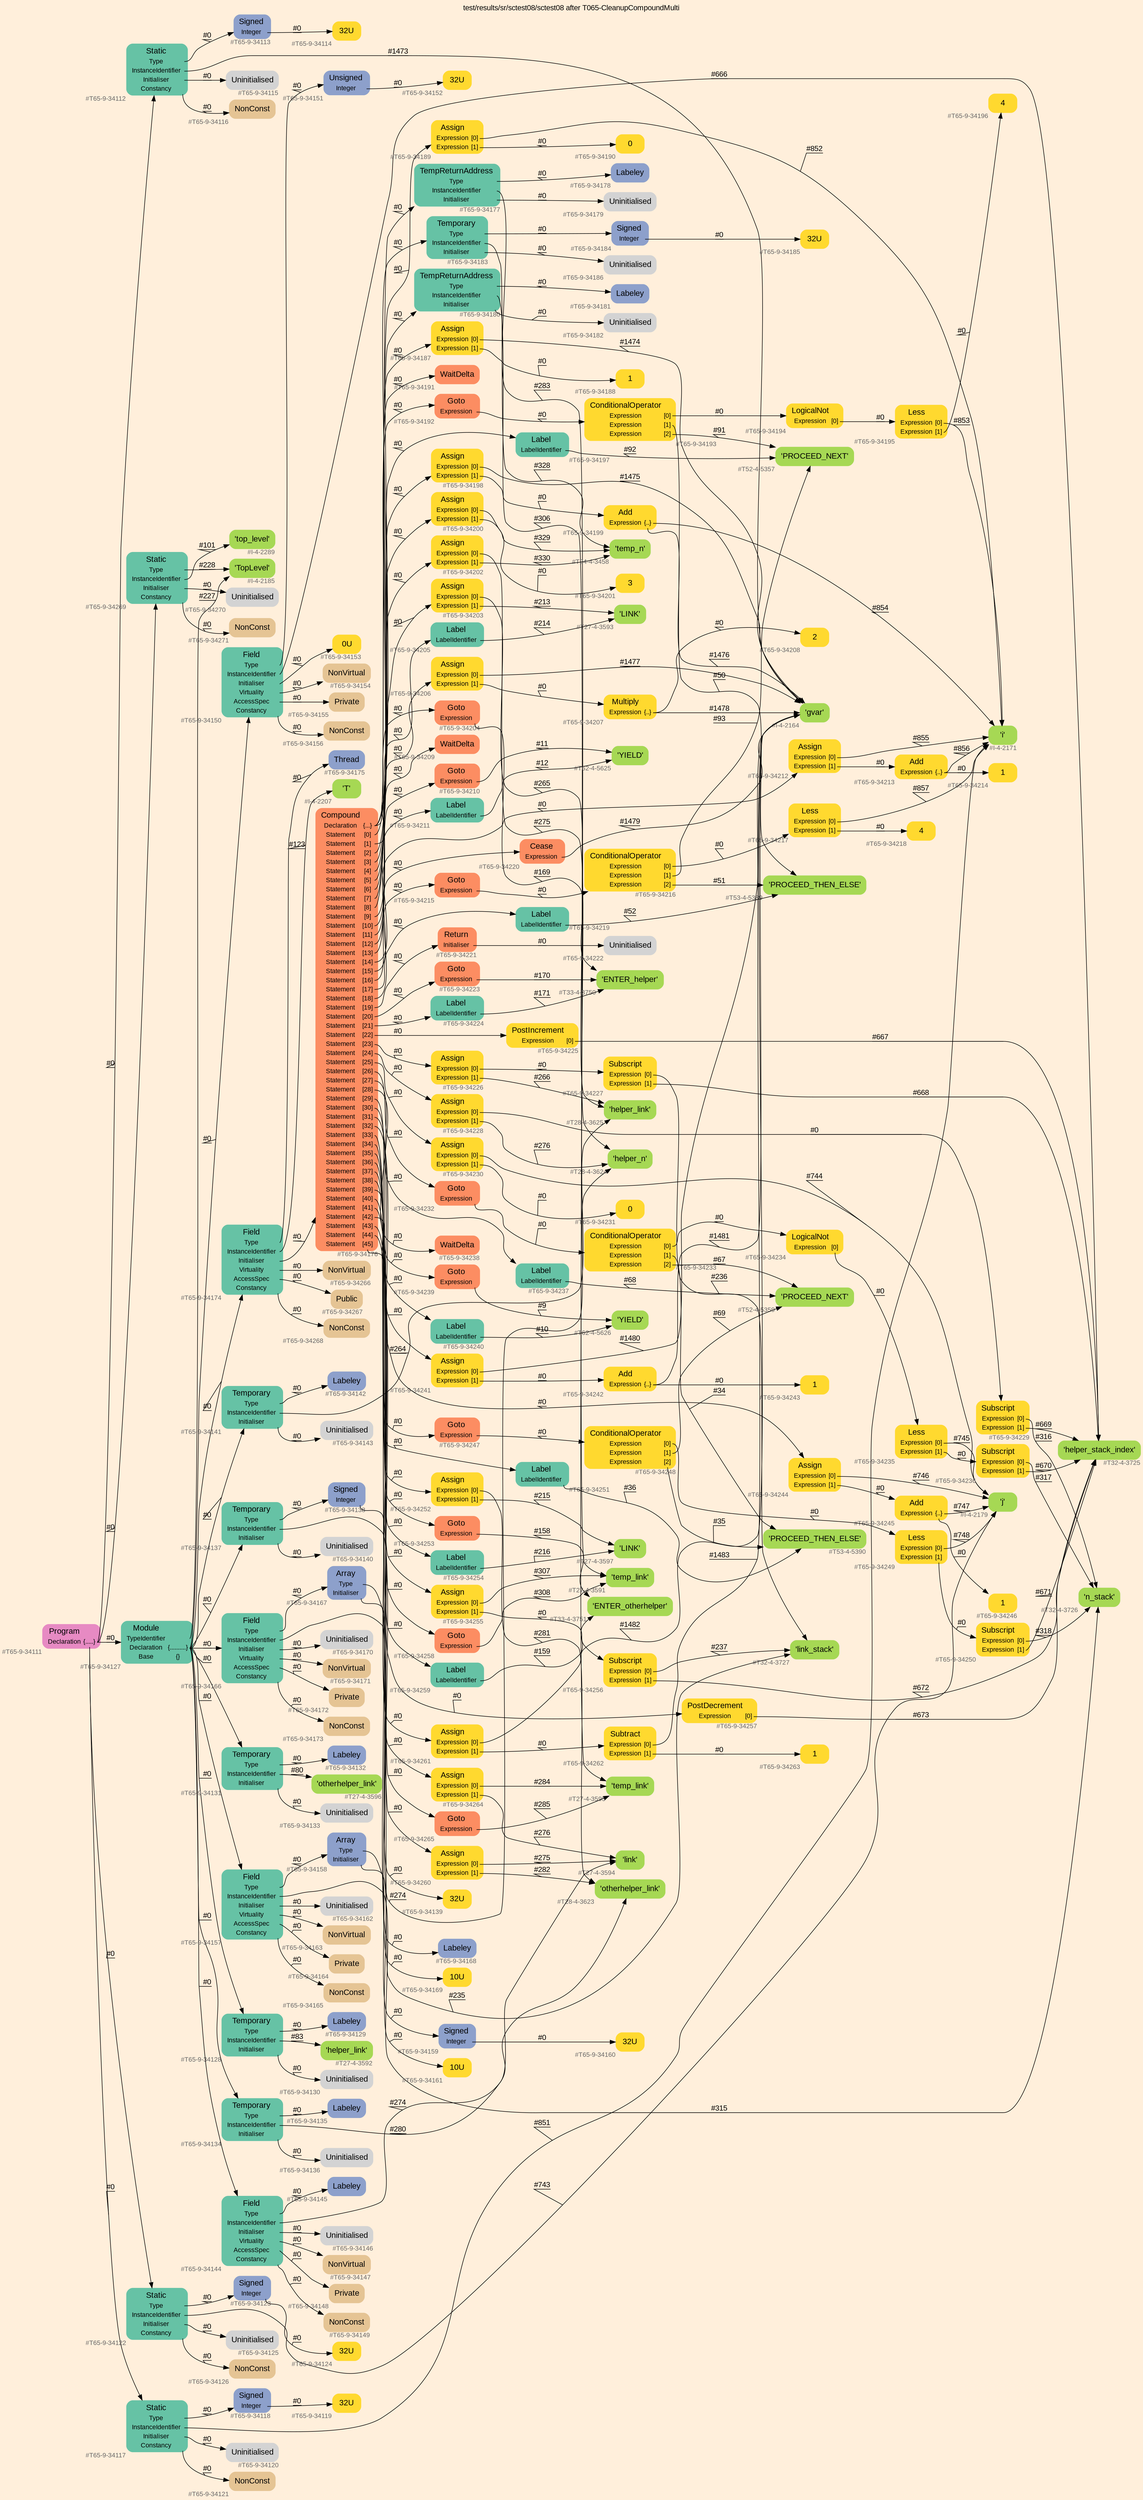 digraph "test/results/sr/sctest08/sctest08 after T065-CleanupCompoundMulti" {
label = "test/results/sr/sctest08/sctest08 after T065-CleanupCompoundMulti"
labelloc = t
graph [
    rankdir = "LR"
    ranksep = 0.3
    bgcolor = antiquewhite1
    color = black
    fontcolor = black
    fontname = "Arial"
];
node [
    fontname = "Arial"
];
edge [
    fontname = "Arial"
];

// -------------------- node figure --------------------
// -------- block #T65-9-34111 ----------
"#T65-9-34111" [
    fillcolor = "/set28/4"
    xlabel = "#T65-9-34111"
    fontsize = "12"
    fontcolor = grey40
    shape = "plaintext"
    label = <<TABLE BORDER="0" CELLBORDER="0" CELLSPACING="0">
     <TR><TD><FONT COLOR="black" POINT-SIZE="15">Program</FONT></TD></TR>
     <TR><TD><FONT COLOR="black" POINT-SIZE="12">Declaration</FONT></TD><TD PORT="port0"><FONT COLOR="black" POINT-SIZE="12">{.....}</FONT></TD></TR>
    </TABLE>>
    style = "rounded,filled"
];

// -------- block #T65-9-34112 ----------
"#T65-9-34112" [
    fillcolor = "/set28/1"
    xlabel = "#T65-9-34112"
    fontsize = "12"
    fontcolor = grey40
    shape = "plaintext"
    label = <<TABLE BORDER="0" CELLBORDER="0" CELLSPACING="0">
     <TR><TD><FONT COLOR="black" POINT-SIZE="15">Static</FONT></TD></TR>
     <TR><TD><FONT COLOR="black" POINT-SIZE="12">Type</FONT></TD><TD PORT="port0"></TD></TR>
     <TR><TD><FONT COLOR="black" POINT-SIZE="12">InstanceIdentifier</FONT></TD><TD PORT="port1"></TD></TR>
     <TR><TD><FONT COLOR="black" POINT-SIZE="12">Initialiser</FONT></TD><TD PORT="port2"></TD></TR>
     <TR><TD><FONT COLOR="black" POINT-SIZE="12">Constancy</FONT></TD><TD PORT="port3"></TD></TR>
    </TABLE>>
    style = "rounded,filled"
];

// -------- block #T65-9-34113 ----------
"#T65-9-34113" [
    fillcolor = "/set28/3"
    xlabel = "#T65-9-34113"
    fontsize = "12"
    fontcolor = grey40
    shape = "plaintext"
    label = <<TABLE BORDER="0" CELLBORDER="0" CELLSPACING="0">
     <TR><TD><FONT COLOR="black" POINT-SIZE="15">Signed</FONT></TD></TR>
     <TR><TD><FONT COLOR="black" POINT-SIZE="12">Integer</FONT></TD><TD PORT="port0"></TD></TR>
    </TABLE>>
    style = "rounded,filled"
];

// -------- block #T65-9-34114 ----------
"#T65-9-34114" [
    fillcolor = "/set28/6"
    xlabel = "#T65-9-34114"
    fontsize = "12"
    fontcolor = grey40
    shape = "plaintext"
    label = <<TABLE BORDER="0" CELLBORDER="0" CELLSPACING="0">
     <TR><TD><FONT COLOR="black" POINT-SIZE="15">32U</FONT></TD></TR>
    </TABLE>>
    style = "rounded,filled"
];

// -------- block #I-4-2164 ----------
"#I-4-2164" [
    fillcolor = "/set28/5"
    xlabel = "#I-4-2164"
    fontsize = "12"
    fontcolor = grey40
    shape = "plaintext"
    label = <<TABLE BORDER="0" CELLBORDER="0" CELLSPACING="0">
     <TR><TD><FONT COLOR="black" POINT-SIZE="15">'gvar'</FONT></TD></TR>
    </TABLE>>
    style = "rounded,filled"
];

// -------- block #T65-9-34115 ----------
"#T65-9-34115" [
    xlabel = "#T65-9-34115"
    fontsize = "12"
    fontcolor = grey40
    shape = "plaintext"
    label = <<TABLE BORDER="0" CELLBORDER="0" CELLSPACING="0">
     <TR><TD><FONT COLOR="black" POINT-SIZE="15">Uninitialised</FONT></TD></TR>
    </TABLE>>
    style = "rounded,filled"
];

// -------- block #T65-9-34116 ----------
"#T65-9-34116" [
    fillcolor = "/set28/7"
    xlabel = "#T65-9-34116"
    fontsize = "12"
    fontcolor = grey40
    shape = "plaintext"
    label = <<TABLE BORDER="0" CELLBORDER="0" CELLSPACING="0">
     <TR><TD><FONT COLOR="black" POINT-SIZE="15">NonConst</FONT></TD></TR>
    </TABLE>>
    style = "rounded,filled"
];

// -------- block #T65-9-34117 ----------
"#T65-9-34117" [
    fillcolor = "/set28/1"
    xlabel = "#T65-9-34117"
    fontsize = "12"
    fontcolor = grey40
    shape = "plaintext"
    label = <<TABLE BORDER="0" CELLBORDER="0" CELLSPACING="0">
     <TR><TD><FONT COLOR="black" POINT-SIZE="15">Static</FONT></TD></TR>
     <TR><TD><FONT COLOR="black" POINT-SIZE="12">Type</FONT></TD><TD PORT="port0"></TD></TR>
     <TR><TD><FONT COLOR="black" POINT-SIZE="12">InstanceIdentifier</FONT></TD><TD PORT="port1"></TD></TR>
     <TR><TD><FONT COLOR="black" POINT-SIZE="12">Initialiser</FONT></TD><TD PORT="port2"></TD></TR>
     <TR><TD><FONT COLOR="black" POINT-SIZE="12">Constancy</FONT></TD><TD PORT="port3"></TD></TR>
    </TABLE>>
    style = "rounded,filled"
];

// -------- block #T65-9-34118 ----------
"#T65-9-34118" [
    fillcolor = "/set28/3"
    xlabel = "#T65-9-34118"
    fontsize = "12"
    fontcolor = grey40
    shape = "plaintext"
    label = <<TABLE BORDER="0" CELLBORDER="0" CELLSPACING="0">
     <TR><TD><FONT COLOR="black" POINT-SIZE="15">Signed</FONT></TD></TR>
     <TR><TD><FONT COLOR="black" POINT-SIZE="12">Integer</FONT></TD><TD PORT="port0"></TD></TR>
    </TABLE>>
    style = "rounded,filled"
];

// -------- block #T65-9-34119 ----------
"#T65-9-34119" [
    fillcolor = "/set28/6"
    xlabel = "#T65-9-34119"
    fontsize = "12"
    fontcolor = grey40
    shape = "plaintext"
    label = <<TABLE BORDER="0" CELLBORDER="0" CELLSPACING="0">
     <TR><TD><FONT COLOR="black" POINT-SIZE="15">32U</FONT></TD></TR>
    </TABLE>>
    style = "rounded,filled"
];

// -------- block #I-4-2171 ----------
"#I-4-2171" [
    fillcolor = "/set28/5"
    xlabel = "#I-4-2171"
    fontsize = "12"
    fontcolor = grey40
    shape = "plaintext"
    label = <<TABLE BORDER="0" CELLBORDER="0" CELLSPACING="0">
     <TR><TD><FONT COLOR="black" POINT-SIZE="15">'i'</FONT></TD></TR>
    </TABLE>>
    style = "rounded,filled"
];

// -------- block #T65-9-34120 ----------
"#T65-9-34120" [
    xlabel = "#T65-9-34120"
    fontsize = "12"
    fontcolor = grey40
    shape = "plaintext"
    label = <<TABLE BORDER="0" CELLBORDER="0" CELLSPACING="0">
     <TR><TD><FONT COLOR="black" POINT-SIZE="15">Uninitialised</FONT></TD></TR>
    </TABLE>>
    style = "rounded,filled"
];

// -------- block #T65-9-34121 ----------
"#T65-9-34121" [
    fillcolor = "/set28/7"
    xlabel = "#T65-9-34121"
    fontsize = "12"
    fontcolor = grey40
    shape = "plaintext"
    label = <<TABLE BORDER="0" CELLBORDER="0" CELLSPACING="0">
     <TR><TD><FONT COLOR="black" POINT-SIZE="15">NonConst</FONT></TD></TR>
    </TABLE>>
    style = "rounded,filled"
];

// -------- block #T65-9-34122 ----------
"#T65-9-34122" [
    fillcolor = "/set28/1"
    xlabel = "#T65-9-34122"
    fontsize = "12"
    fontcolor = grey40
    shape = "plaintext"
    label = <<TABLE BORDER="0" CELLBORDER="0" CELLSPACING="0">
     <TR><TD><FONT COLOR="black" POINT-SIZE="15">Static</FONT></TD></TR>
     <TR><TD><FONT COLOR="black" POINT-SIZE="12">Type</FONT></TD><TD PORT="port0"></TD></TR>
     <TR><TD><FONT COLOR="black" POINT-SIZE="12">InstanceIdentifier</FONT></TD><TD PORT="port1"></TD></TR>
     <TR><TD><FONT COLOR="black" POINT-SIZE="12">Initialiser</FONT></TD><TD PORT="port2"></TD></TR>
     <TR><TD><FONT COLOR="black" POINT-SIZE="12">Constancy</FONT></TD><TD PORT="port3"></TD></TR>
    </TABLE>>
    style = "rounded,filled"
];

// -------- block #T65-9-34123 ----------
"#T65-9-34123" [
    fillcolor = "/set28/3"
    xlabel = "#T65-9-34123"
    fontsize = "12"
    fontcolor = grey40
    shape = "plaintext"
    label = <<TABLE BORDER="0" CELLBORDER="0" CELLSPACING="0">
     <TR><TD><FONT COLOR="black" POINT-SIZE="15">Signed</FONT></TD></TR>
     <TR><TD><FONT COLOR="black" POINT-SIZE="12">Integer</FONT></TD><TD PORT="port0"></TD></TR>
    </TABLE>>
    style = "rounded,filled"
];

// -------- block #T65-9-34124 ----------
"#T65-9-34124" [
    fillcolor = "/set28/6"
    xlabel = "#T65-9-34124"
    fontsize = "12"
    fontcolor = grey40
    shape = "plaintext"
    label = <<TABLE BORDER="0" CELLBORDER="0" CELLSPACING="0">
     <TR><TD><FONT COLOR="black" POINT-SIZE="15">32U</FONT></TD></TR>
    </TABLE>>
    style = "rounded,filled"
];

// -------- block #I-4-2179 ----------
"#I-4-2179" [
    fillcolor = "/set28/5"
    xlabel = "#I-4-2179"
    fontsize = "12"
    fontcolor = grey40
    shape = "plaintext"
    label = <<TABLE BORDER="0" CELLBORDER="0" CELLSPACING="0">
     <TR><TD><FONT COLOR="black" POINT-SIZE="15">'j'</FONT></TD></TR>
    </TABLE>>
    style = "rounded,filled"
];

// -------- block #T65-9-34125 ----------
"#T65-9-34125" [
    xlabel = "#T65-9-34125"
    fontsize = "12"
    fontcolor = grey40
    shape = "plaintext"
    label = <<TABLE BORDER="0" CELLBORDER="0" CELLSPACING="0">
     <TR><TD><FONT COLOR="black" POINT-SIZE="15">Uninitialised</FONT></TD></TR>
    </TABLE>>
    style = "rounded,filled"
];

// -------- block #T65-9-34126 ----------
"#T65-9-34126" [
    fillcolor = "/set28/7"
    xlabel = "#T65-9-34126"
    fontsize = "12"
    fontcolor = grey40
    shape = "plaintext"
    label = <<TABLE BORDER="0" CELLBORDER="0" CELLSPACING="0">
     <TR><TD><FONT COLOR="black" POINT-SIZE="15">NonConst</FONT></TD></TR>
    </TABLE>>
    style = "rounded,filled"
];

// -------- block #T65-9-34127 ----------
"#T65-9-34127" [
    fillcolor = "/set28/1"
    xlabel = "#T65-9-34127"
    fontsize = "12"
    fontcolor = grey40
    shape = "plaintext"
    label = <<TABLE BORDER="0" CELLBORDER="0" CELLSPACING="0">
     <TR><TD><FONT COLOR="black" POINT-SIZE="15">Module</FONT></TD></TR>
     <TR><TD><FONT COLOR="black" POINT-SIZE="12">TypeIdentifier</FONT></TD><TD PORT="port0"></TD></TR>
     <TR><TD><FONT COLOR="black" POINT-SIZE="12">Declaration</FONT></TD><TD PORT="port1"><FONT COLOR="black" POINT-SIZE="12">{..........}</FONT></TD></TR>
     <TR><TD><FONT COLOR="black" POINT-SIZE="12">Base</FONT></TD><TD PORT="port2"><FONT COLOR="black" POINT-SIZE="12">{}</FONT></TD></TR>
    </TABLE>>
    style = "rounded,filled"
];

// -------- block #I-4-2185 ----------
"#I-4-2185" [
    fillcolor = "/set28/5"
    xlabel = "#I-4-2185"
    fontsize = "12"
    fontcolor = grey40
    shape = "plaintext"
    label = <<TABLE BORDER="0" CELLBORDER="0" CELLSPACING="0">
     <TR><TD><FONT COLOR="black" POINT-SIZE="15">'TopLevel'</FONT></TD></TR>
    </TABLE>>
    style = "rounded,filled"
];

// -------- block #T65-9-34128 ----------
"#T65-9-34128" [
    fillcolor = "/set28/1"
    xlabel = "#T65-9-34128"
    fontsize = "12"
    fontcolor = grey40
    shape = "plaintext"
    label = <<TABLE BORDER="0" CELLBORDER="0" CELLSPACING="0">
     <TR><TD><FONT COLOR="black" POINT-SIZE="15">Temporary</FONT></TD></TR>
     <TR><TD><FONT COLOR="black" POINT-SIZE="12">Type</FONT></TD><TD PORT="port0"></TD></TR>
     <TR><TD><FONT COLOR="black" POINT-SIZE="12">InstanceIdentifier</FONT></TD><TD PORT="port1"></TD></TR>
     <TR><TD><FONT COLOR="black" POINT-SIZE="12">Initialiser</FONT></TD><TD PORT="port2"></TD></TR>
    </TABLE>>
    style = "rounded,filled"
];

// -------- block #T65-9-34129 ----------
"#T65-9-34129" [
    fillcolor = "/set28/3"
    xlabel = "#T65-9-34129"
    fontsize = "12"
    fontcolor = grey40
    shape = "plaintext"
    label = <<TABLE BORDER="0" CELLBORDER="0" CELLSPACING="0">
     <TR><TD><FONT COLOR="black" POINT-SIZE="15">Labeley</FONT></TD></TR>
    </TABLE>>
    style = "rounded,filled"
];

// -------- block #T27-4-3592 ----------
"#T27-4-3592" [
    fillcolor = "/set28/5"
    xlabel = "#T27-4-3592"
    fontsize = "12"
    fontcolor = grey40
    shape = "plaintext"
    label = <<TABLE BORDER="0" CELLBORDER="0" CELLSPACING="0">
     <TR><TD><FONT COLOR="black" POINT-SIZE="15">'helper_link'</FONT></TD></TR>
    </TABLE>>
    style = "rounded,filled"
];

// -------- block #T65-9-34130 ----------
"#T65-9-34130" [
    xlabel = "#T65-9-34130"
    fontsize = "12"
    fontcolor = grey40
    shape = "plaintext"
    label = <<TABLE BORDER="0" CELLBORDER="0" CELLSPACING="0">
     <TR><TD><FONT COLOR="black" POINT-SIZE="15">Uninitialised</FONT></TD></TR>
    </TABLE>>
    style = "rounded,filled"
];

// -------- block #T65-9-34131 ----------
"#T65-9-34131" [
    fillcolor = "/set28/1"
    xlabel = "#T65-9-34131"
    fontsize = "12"
    fontcolor = grey40
    shape = "plaintext"
    label = <<TABLE BORDER="0" CELLBORDER="0" CELLSPACING="0">
     <TR><TD><FONT COLOR="black" POINT-SIZE="15">Temporary</FONT></TD></TR>
     <TR><TD><FONT COLOR="black" POINT-SIZE="12">Type</FONT></TD><TD PORT="port0"></TD></TR>
     <TR><TD><FONT COLOR="black" POINT-SIZE="12">InstanceIdentifier</FONT></TD><TD PORT="port1"></TD></TR>
     <TR><TD><FONT COLOR="black" POINT-SIZE="12">Initialiser</FONT></TD><TD PORT="port2"></TD></TR>
    </TABLE>>
    style = "rounded,filled"
];

// -------- block #T65-9-34132 ----------
"#T65-9-34132" [
    fillcolor = "/set28/3"
    xlabel = "#T65-9-34132"
    fontsize = "12"
    fontcolor = grey40
    shape = "plaintext"
    label = <<TABLE BORDER="0" CELLBORDER="0" CELLSPACING="0">
     <TR><TD><FONT COLOR="black" POINT-SIZE="15">Labeley</FONT></TD></TR>
    </TABLE>>
    style = "rounded,filled"
];

// -------- block #T27-4-3596 ----------
"#T27-4-3596" [
    fillcolor = "/set28/5"
    xlabel = "#T27-4-3596"
    fontsize = "12"
    fontcolor = grey40
    shape = "plaintext"
    label = <<TABLE BORDER="0" CELLBORDER="0" CELLSPACING="0">
     <TR><TD><FONT COLOR="black" POINT-SIZE="15">'otherhelper_link'</FONT></TD></TR>
    </TABLE>>
    style = "rounded,filled"
];

// -------- block #T65-9-34133 ----------
"#T65-9-34133" [
    xlabel = "#T65-9-34133"
    fontsize = "12"
    fontcolor = grey40
    shape = "plaintext"
    label = <<TABLE BORDER="0" CELLBORDER="0" CELLSPACING="0">
     <TR><TD><FONT COLOR="black" POINT-SIZE="15">Uninitialised</FONT></TD></TR>
    </TABLE>>
    style = "rounded,filled"
];

// -------- block #T65-9-34134 ----------
"#T65-9-34134" [
    fillcolor = "/set28/1"
    xlabel = "#T65-9-34134"
    fontsize = "12"
    fontcolor = grey40
    shape = "plaintext"
    label = <<TABLE BORDER="0" CELLBORDER="0" CELLSPACING="0">
     <TR><TD><FONT COLOR="black" POINT-SIZE="15">Temporary</FONT></TD></TR>
     <TR><TD><FONT COLOR="black" POINT-SIZE="12">Type</FONT></TD><TD PORT="port0"></TD></TR>
     <TR><TD><FONT COLOR="black" POINT-SIZE="12">InstanceIdentifier</FONT></TD><TD PORT="port1"></TD></TR>
     <TR><TD><FONT COLOR="black" POINT-SIZE="12">Initialiser</FONT></TD><TD PORT="port2"></TD></TR>
    </TABLE>>
    style = "rounded,filled"
];

// -------- block #T65-9-34135 ----------
"#T65-9-34135" [
    fillcolor = "/set28/3"
    xlabel = "#T65-9-34135"
    fontsize = "12"
    fontcolor = grey40
    shape = "plaintext"
    label = <<TABLE BORDER="0" CELLBORDER="0" CELLSPACING="0">
     <TR><TD><FONT COLOR="black" POINT-SIZE="15">Labeley</FONT></TD></TR>
    </TABLE>>
    style = "rounded,filled"
];

// -------- block #T28-4-3623 ----------
"#T28-4-3623" [
    fillcolor = "/set28/5"
    xlabel = "#T28-4-3623"
    fontsize = "12"
    fontcolor = grey40
    shape = "plaintext"
    label = <<TABLE BORDER="0" CELLBORDER="0" CELLSPACING="0">
     <TR><TD><FONT COLOR="black" POINT-SIZE="15">'otherhelper_link'</FONT></TD></TR>
    </TABLE>>
    style = "rounded,filled"
];

// -------- block #T65-9-34136 ----------
"#T65-9-34136" [
    xlabel = "#T65-9-34136"
    fontsize = "12"
    fontcolor = grey40
    shape = "plaintext"
    label = <<TABLE BORDER="0" CELLBORDER="0" CELLSPACING="0">
     <TR><TD><FONT COLOR="black" POINT-SIZE="15">Uninitialised</FONT></TD></TR>
    </TABLE>>
    style = "rounded,filled"
];

// -------- block #T65-9-34137 ----------
"#T65-9-34137" [
    fillcolor = "/set28/1"
    xlabel = "#T65-9-34137"
    fontsize = "12"
    fontcolor = grey40
    shape = "plaintext"
    label = <<TABLE BORDER="0" CELLBORDER="0" CELLSPACING="0">
     <TR><TD><FONT COLOR="black" POINT-SIZE="15">Temporary</FONT></TD></TR>
     <TR><TD><FONT COLOR="black" POINT-SIZE="12">Type</FONT></TD><TD PORT="port0"></TD></TR>
     <TR><TD><FONT COLOR="black" POINT-SIZE="12">InstanceIdentifier</FONT></TD><TD PORT="port1"></TD></TR>
     <TR><TD><FONT COLOR="black" POINT-SIZE="12">Initialiser</FONT></TD><TD PORT="port2"></TD></TR>
    </TABLE>>
    style = "rounded,filled"
];

// -------- block #T65-9-34138 ----------
"#T65-9-34138" [
    fillcolor = "/set28/3"
    xlabel = "#T65-9-34138"
    fontsize = "12"
    fontcolor = grey40
    shape = "plaintext"
    label = <<TABLE BORDER="0" CELLBORDER="0" CELLSPACING="0">
     <TR><TD><FONT COLOR="black" POINT-SIZE="15">Signed</FONT></TD></TR>
     <TR><TD><FONT COLOR="black" POINT-SIZE="12">Integer</FONT></TD><TD PORT="port0"></TD></TR>
    </TABLE>>
    style = "rounded,filled"
];

// -------- block #T65-9-34139 ----------
"#T65-9-34139" [
    fillcolor = "/set28/6"
    xlabel = "#T65-9-34139"
    fontsize = "12"
    fontcolor = grey40
    shape = "plaintext"
    label = <<TABLE BORDER="0" CELLBORDER="0" CELLSPACING="0">
     <TR><TD><FONT COLOR="black" POINT-SIZE="15">32U</FONT></TD></TR>
    </TABLE>>
    style = "rounded,filled"
];

// -------- block #T28-4-3624 ----------
"#T28-4-3624" [
    fillcolor = "/set28/5"
    xlabel = "#T28-4-3624"
    fontsize = "12"
    fontcolor = grey40
    shape = "plaintext"
    label = <<TABLE BORDER="0" CELLBORDER="0" CELLSPACING="0">
     <TR><TD><FONT COLOR="black" POINT-SIZE="15">'helper_n'</FONT></TD></TR>
    </TABLE>>
    style = "rounded,filled"
];

// -------- block #T65-9-34140 ----------
"#T65-9-34140" [
    xlabel = "#T65-9-34140"
    fontsize = "12"
    fontcolor = grey40
    shape = "plaintext"
    label = <<TABLE BORDER="0" CELLBORDER="0" CELLSPACING="0">
     <TR><TD><FONT COLOR="black" POINT-SIZE="15">Uninitialised</FONT></TD></TR>
    </TABLE>>
    style = "rounded,filled"
];

// -------- block #T65-9-34141 ----------
"#T65-9-34141" [
    fillcolor = "/set28/1"
    xlabel = "#T65-9-34141"
    fontsize = "12"
    fontcolor = grey40
    shape = "plaintext"
    label = <<TABLE BORDER="0" CELLBORDER="0" CELLSPACING="0">
     <TR><TD><FONT COLOR="black" POINT-SIZE="15">Temporary</FONT></TD></TR>
     <TR><TD><FONT COLOR="black" POINT-SIZE="12">Type</FONT></TD><TD PORT="port0"></TD></TR>
     <TR><TD><FONT COLOR="black" POINT-SIZE="12">InstanceIdentifier</FONT></TD><TD PORT="port1"></TD></TR>
     <TR><TD><FONT COLOR="black" POINT-SIZE="12">Initialiser</FONT></TD><TD PORT="port2"></TD></TR>
    </TABLE>>
    style = "rounded,filled"
];

// -------- block #T65-9-34142 ----------
"#T65-9-34142" [
    fillcolor = "/set28/3"
    xlabel = "#T65-9-34142"
    fontsize = "12"
    fontcolor = grey40
    shape = "plaintext"
    label = <<TABLE BORDER="0" CELLBORDER="0" CELLSPACING="0">
     <TR><TD><FONT COLOR="black" POINT-SIZE="15">Labeley</FONT></TD></TR>
    </TABLE>>
    style = "rounded,filled"
];

// -------- block #T28-4-3625 ----------
"#T28-4-3625" [
    fillcolor = "/set28/5"
    xlabel = "#T28-4-3625"
    fontsize = "12"
    fontcolor = grey40
    shape = "plaintext"
    label = <<TABLE BORDER="0" CELLBORDER="0" CELLSPACING="0">
     <TR><TD><FONT COLOR="black" POINT-SIZE="15">'helper_link'</FONT></TD></TR>
    </TABLE>>
    style = "rounded,filled"
];

// -------- block #T65-9-34143 ----------
"#T65-9-34143" [
    xlabel = "#T65-9-34143"
    fontsize = "12"
    fontcolor = grey40
    shape = "plaintext"
    label = <<TABLE BORDER="0" CELLBORDER="0" CELLSPACING="0">
     <TR><TD><FONT COLOR="black" POINT-SIZE="15">Uninitialised</FONT></TD></TR>
    </TABLE>>
    style = "rounded,filled"
];

// -------- block #T65-9-34144 ----------
"#T65-9-34144" [
    fillcolor = "/set28/1"
    xlabel = "#T65-9-34144"
    fontsize = "12"
    fontcolor = grey40
    shape = "plaintext"
    label = <<TABLE BORDER="0" CELLBORDER="0" CELLSPACING="0">
     <TR><TD><FONT COLOR="black" POINT-SIZE="15">Field</FONT></TD></TR>
     <TR><TD><FONT COLOR="black" POINT-SIZE="12">Type</FONT></TD><TD PORT="port0"></TD></TR>
     <TR><TD><FONT COLOR="black" POINT-SIZE="12">InstanceIdentifier</FONT></TD><TD PORT="port1"></TD></TR>
     <TR><TD><FONT COLOR="black" POINT-SIZE="12">Initialiser</FONT></TD><TD PORT="port2"></TD></TR>
     <TR><TD><FONT COLOR="black" POINT-SIZE="12">Virtuality</FONT></TD><TD PORT="port3"></TD></TR>
     <TR><TD><FONT COLOR="black" POINT-SIZE="12">AccessSpec</FONT></TD><TD PORT="port4"></TD></TR>
     <TR><TD><FONT COLOR="black" POINT-SIZE="12">Constancy</FONT></TD><TD PORT="port5"></TD></TR>
    </TABLE>>
    style = "rounded,filled"
];

// -------- block #T65-9-34145 ----------
"#T65-9-34145" [
    fillcolor = "/set28/3"
    xlabel = "#T65-9-34145"
    fontsize = "12"
    fontcolor = grey40
    shape = "plaintext"
    label = <<TABLE BORDER="0" CELLBORDER="0" CELLSPACING="0">
     <TR><TD><FONT COLOR="black" POINT-SIZE="15">Labeley</FONT></TD></TR>
    </TABLE>>
    style = "rounded,filled"
];

// -------- block #T27-4-3594 ----------
"#T27-4-3594" [
    fillcolor = "/set28/5"
    xlabel = "#T27-4-3594"
    fontsize = "12"
    fontcolor = grey40
    shape = "plaintext"
    label = <<TABLE BORDER="0" CELLBORDER="0" CELLSPACING="0">
     <TR><TD><FONT COLOR="black" POINT-SIZE="15">'link'</FONT></TD></TR>
    </TABLE>>
    style = "rounded,filled"
];

// -------- block #T65-9-34146 ----------
"#T65-9-34146" [
    xlabel = "#T65-9-34146"
    fontsize = "12"
    fontcolor = grey40
    shape = "plaintext"
    label = <<TABLE BORDER="0" CELLBORDER="0" CELLSPACING="0">
     <TR><TD><FONT COLOR="black" POINT-SIZE="15">Uninitialised</FONT></TD></TR>
    </TABLE>>
    style = "rounded,filled"
];

// -------- block #T65-9-34147 ----------
"#T65-9-34147" [
    fillcolor = "/set28/7"
    xlabel = "#T65-9-34147"
    fontsize = "12"
    fontcolor = grey40
    shape = "plaintext"
    label = <<TABLE BORDER="0" CELLBORDER="0" CELLSPACING="0">
     <TR><TD><FONT COLOR="black" POINT-SIZE="15">NonVirtual</FONT></TD></TR>
    </TABLE>>
    style = "rounded,filled"
];

// -------- block #T65-9-34148 ----------
"#T65-9-34148" [
    fillcolor = "/set28/7"
    xlabel = "#T65-9-34148"
    fontsize = "12"
    fontcolor = grey40
    shape = "plaintext"
    label = <<TABLE BORDER="0" CELLBORDER="0" CELLSPACING="0">
     <TR><TD><FONT COLOR="black" POINT-SIZE="15">Private</FONT></TD></TR>
    </TABLE>>
    style = "rounded,filled"
];

// -------- block #T65-9-34149 ----------
"#T65-9-34149" [
    fillcolor = "/set28/7"
    xlabel = "#T65-9-34149"
    fontsize = "12"
    fontcolor = grey40
    shape = "plaintext"
    label = <<TABLE BORDER="0" CELLBORDER="0" CELLSPACING="0">
     <TR><TD><FONT COLOR="black" POINT-SIZE="15">NonConst</FONT></TD></TR>
    </TABLE>>
    style = "rounded,filled"
];

// -------- block #T65-9-34150 ----------
"#T65-9-34150" [
    fillcolor = "/set28/1"
    xlabel = "#T65-9-34150"
    fontsize = "12"
    fontcolor = grey40
    shape = "plaintext"
    label = <<TABLE BORDER="0" CELLBORDER="0" CELLSPACING="0">
     <TR><TD><FONT COLOR="black" POINT-SIZE="15">Field</FONT></TD></TR>
     <TR><TD><FONT COLOR="black" POINT-SIZE="12">Type</FONT></TD><TD PORT="port0"></TD></TR>
     <TR><TD><FONT COLOR="black" POINT-SIZE="12">InstanceIdentifier</FONT></TD><TD PORT="port1"></TD></TR>
     <TR><TD><FONT COLOR="black" POINT-SIZE="12">Initialiser</FONT></TD><TD PORT="port2"></TD></TR>
     <TR><TD><FONT COLOR="black" POINT-SIZE="12">Virtuality</FONT></TD><TD PORT="port3"></TD></TR>
     <TR><TD><FONT COLOR="black" POINT-SIZE="12">AccessSpec</FONT></TD><TD PORT="port4"></TD></TR>
     <TR><TD><FONT COLOR="black" POINT-SIZE="12">Constancy</FONT></TD><TD PORT="port5"></TD></TR>
    </TABLE>>
    style = "rounded,filled"
];

// -------- block #T65-9-34151 ----------
"#T65-9-34151" [
    fillcolor = "/set28/3"
    xlabel = "#T65-9-34151"
    fontsize = "12"
    fontcolor = grey40
    shape = "plaintext"
    label = <<TABLE BORDER="0" CELLBORDER="0" CELLSPACING="0">
     <TR><TD><FONT COLOR="black" POINT-SIZE="15">Unsigned</FONT></TD></TR>
     <TR><TD><FONT COLOR="black" POINT-SIZE="12">Integer</FONT></TD><TD PORT="port0"></TD></TR>
    </TABLE>>
    style = "rounded,filled"
];

// -------- block #T65-9-34152 ----------
"#T65-9-34152" [
    fillcolor = "/set28/6"
    xlabel = "#T65-9-34152"
    fontsize = "12"
    fontcolor = grey40
    shape = "plaintext"
    label = <<TABLE BORDER="0" CELLBORDER="0" CELLSPACING="0">
     <TR><TD><FONT COLOR="black" POINT-SIZE="15">32U</FONT></TD></TR>
    </TABLE>>
    style = "rounded,filled"
];

// -------- block #T32-4-3725 ----------
"#T32-4-3725" [
    fillcolor = "/set28/5"
    xlabel = "#T32-4-3725"
    fontsize = "12"
    fontcolor = grey40
    shape = "plaintext"
    label = <<TABLE BORDER="0" CELLBORDER="0" CELLSPACING="0">
     <TR><TD><FONT COLOR="black" POINT-SIZE="15">'helper_stack_index'</FONT></TD></TR>
    </TABLE>>
    style = "rounded,filled"
];

// -------- block #T65-9-34153 ----------
"#T65-9-34153" [
    fillcolor = "/set28/6"
    xlabel = "#T65-9-34153"
    fontsize = "12"
    fontcolor = grey40
    shape = "plaintext"
    label = <<TABLE BORDER="0" CELLBORDER="0" CELLSPACING="0">
     <TR><TD><FONT COLOR="black" POINT-SIZE="15">0U</FONT></TD></TR>
    </TABLE>>
    style = "rounded,filled"
];

// -------- block #T65-9-34154 ----------
"#T65-9-34154" [
    fillcolor = "/set28/7"
    xlabel = "#T65-9-34154"
    fontsize = "12"
    fontcolor = grey40
    shape = "plaintext"
    label = <<TABLE BORDER="0" CELLBORDER="0" CELLSPACING="0">
     <TR><TD><FONT COLOR="black" POINT-SIZE="15">NonVirtual</FONT></TD></TR>
    </TABLE>>
    style = "rounded,filled"
];

// -------- block #T65-9-34155 ----------
"#T65-9-34155" [
    fillcolor = "/set28/7"
    xlabel = "#T65-9-34155"
    fontsize = "12"
    fontcolor = grey40
    shape = "plaintext"
    label = <<TABLE BORDER="0" CELLBORDER="0" CELLSPACING="0">
     <TR><TD><FONT COLOR="black" POINT-SIZE="15">Private</FONT></TD></TR>
    </TABLE>>
    style = "rounded,filled"
];

// -------- block #T65-9-34156 ----------
"#T65-9-34156" [
    fillcolor = "/set28/7"
    xlabel = "#T65-9-34156"
    fontsize = "12"
    fontcolor = grey40
    shape = "plaintext"
    label = <<TABLE BORDER="0" CELLBORDER="0" CELLSPACING="0">
     <TR><TD><FONT COLOR="black" POINT-SIZE="15">NonConst</FONT></TD></TR>
    </TABLE>>
    style = "rounded,filled"
];

// -------- block #T65-9-34157 ----------
"#T65-9-34157" [
    fillcolor = "/set28/1"
    xlabel = "#T65-9-34157"
    fontsize = "12"
    fontcolor = grey40
    shape = "plaintext"
    label = <<TABLE BORDER="0" CELLBORDER="0" CELLSPACING="0">
     <TR><TD><FONT COLOR="black" POINT-SIZE="15">Field</FONT></TD></TR>
     <TR><TD><FONT COLOR="black" POINT-SIZE="12">Type</FONT></TD><TD PORT="port0"></TD></TR>
     <TR><TD><FONT COLOR="black" POINT-SIZE="12">InstanceIdentifier</FONT></TD><TD PORT="port1"></TD></TR>
     <TR><TD><FONT COLOR="black" POINT-SIZE="12">Initialiser</FONT></TD><TD PORT="port2"></TD></TR>
     <TR><TD><FONT COLOR="black" POINT-SIZE="12">Virtuality</FONT></TD><TD PORT="port3"></TD></TR>
     <TR><TD><FONT COLOR="black" POINT-SIZE="12">AccessSpec</FONT></TD><TD PORT="port4"></TD></TR>
     <TR><TD><FONT COLOR="black" POINT-SIZE="12">Constancy</FONT></TD><TD PORT="port5"></TD></TR>
    </TABLE>>
    style = "rounded,filled"
];

// -------- block #T65-9-34158 ----------
"#T65-9-34158" [
    fillcolor = "/set28/3"
    xlabel = "#T65-9-34158"
    fontsize = "12"
    fontcolor = grey40
    shape = "plaintext"
    label = <<TABLE BORDER="0" CELLBORDER="0" CELLSPACING="0">
     <TR><TD><FONT COLOR="black" POINT-SIZE="15">Array</FONT></TD></TR>
     <TR><TD><FONT COLOR="black" POINT-SIZE="12">Type</FONT></TD><TD PORT="port0"></TD></TR>
     <TR><TD><FONT COLOR="black" POINT-SIZE="12">Initialiser</FONT></TD><TD PORT="port1"></TD></TR>
    </TABLE>>
    style = "rounded,filled"
];

// -------- block #T65-9-34159 ----------
"#T65-9-34159" [
    fillcolor = "/set28/3"
    xlabel = "#T65-9-34159"
    fontsize = "12"
    fontcolor = grey40
    shape = "plaintext"
    label = <<TABLE BORDER="0" CELLBORDER="0" CELLSPACING="0">
     <TR><TD><FONT COLOR="black" POINT-SIZE="15">Signed</FONT></TD></TR>
     <TR><TD><FONT COLOR="black" POINT-SIZE="12">Integer</FONT></TD><TD PORT="port0"></TD></TR>
    </TABLE>>
    style = "rounded,filled"
];

// -------- block #T65-9-34160 ----------
"#T65-9-34160" [
    fillcolor = "/set28/6"
    xlabel = "#T65-9-34160"
    fontsize = "12"
    fontcolor = grey40
    shape = "plaintext"
    label = <<TABLE BORDER="0" CELLBORDER="0" CELLSPACING="0">
     <TR><TD><FONT COLOR="black" POINT-SIZE="15">32U</FONT></TD></TR>
    </TABLE>>
    style = "rounded,filled"
];

// -------- block #T65-9-34161 ----------
"#T65-9-34161" [
    fillcolor = "/set28/6"
    xlabel = "#T65-9-34161"
    fontsize = "12"
    fontcolor = grey40
    shape = "plaintext"
    label = <<TABLE BORDER="0" CELLBORDER="0" CELLSPACING="0">
     <TR><TD><FONT COLOR="black" POINT-SIZE="15">10U</FONT></TD></TR>
    </TABLE>>
    style = "rounded,filled"
];

// -------- block #T32-4-3726 ----------
"#T32-4-3726" [
    fillcolor = "/set28/5"
    xlabel = "#T32-4-3726"
    fontsize = "12"
    fontcolor = grey40
    shape = "plaintext"
    label = <<TABLE BORDER="0" CELLBORDER="0" CELLSPACING="0">
     <TR><TD><FONT COLOR="black" POINT-SIZE="15">'n_stack'</FONT></TD></TR>
    </TABLE>>
    style = "rounded,filled"
];

// -------- block #T65-9-34162 ----------
"#T65-9-34162" [
    xlabel = "#T65-9-34162"
    fontsize = "12"
    fontcolor = grey40
    shape = "plaintext"
    label = <<TABLE BORDER="0" CELLBORDER="0" CELLSPACING="0">
     <TR><TD><FONT COLOR="black" POINT-SIZE="15">Uninitialised</FONT></TD></TR>
    </TABLE>>
    style = "rounded,filled"
];

// -------- block #T65-9-34163 ----------
"#T65-9-34163" [
    fillcolor = "/set28/7"
    xlabel = "#T65-9-34163"
    fontsize = "12"
    fontcolor = grey40
    shape = "plaintext"
    label = <<TABLE BORDER="0" CELLBORDER="0" CELLSPACING="0">
     <TR><TD><FONT COLOR="black" POINT-SIZE="15">NonVirtual</FONT></TD></TR>
    </TABLE>>
    style = "rounded,filled"
];

// -------- block #T65-9-34164 ----------
"#T65-9-34164" [
    fillcolor = "/set28/7"
    xlabel = "#T65-9-34164"
    fontsize = "12"
    fontcolor = grey40
    shape = "plaintext"
    label = <<TABLE BORDER="0" CELLBORDER="0" CELLSPACING="0">
     <TR><TD><FONT COLOR="black" POINT-SIZE="15">Private</FONT></TD></TR>
    </TABLE>>
    style = "rounded,filled"
];

// -------- block #T65-9-34165 ----------
"#T65-9-34165" [
    fillcolor = "/set28/7"
    xlabel = "#T65-9-34165"
    fontsize = "12"
    fontcolor = grey40
    shape = "plaintext"
    label = <<TABLE BORDER="0" CELLBORDER="0" CELLSPACING="0">
     <TR><TD><FONT COLOR="black" POINT-SIZE="15">NonConst</FONT></TD></TR>
    </TABLE>>
    style = "rounded,filled"
];

// -------- block #T65-9-34166 ----------
"#T65-9-34166" [
    fillcolor = "/set28/1"
    xlabel = "#T65-9-34166"
    fontsize = "12"
    fontcolor = grey40
    shape = "plaintext"
    label = <<TABLE BORDER="0" CELLBORDER="0" CELLSPACING="0">
     <TR><TD><FONT COLOR="black" POINT-SIZE="15">Field</FONT></TD></TR>
     <TR><TD><FONT COLOR="black" POINT-SIZE="12">Type</FONT></TD><TD PORT="port0"></TD></TR>
     <TR><TD><FONT COLOR="black" POINT-SIZE="12">InstanceIdentifier</FONT></TD><TD PORT="port1"></TD></TR>
     <TR><TD><FONT COLOR="black" POINT-SIZE="12">Initialiser</FONT></TD><TD PORT="port2"></TD></TR>
     <TR><TD><FONT COLOR="black" POINT-SIZE="12">Virtuality</FONT></TD><TD PORT="port3"></TD></TR>
     <TR><TD><FONT COLOR="black" POINT-SIZE="12">AccessSpec</FONT></TD><TD PORT="port4"></TD></TR>
     <TR><TD><FONT COLOR="black" POINT-SIZE="12">Constancy</FONT></TD><TD PORT="port5"></TD></TR>
    </TABLE>>
    style = "rounded,filled"
];

// -------- block #T65-9-34167 ----------
"#T65-9-34167" [
    fillcolor = "/set28/3"
    xlabel = "#T65-9-34167"
    fontsize = "12"
    fontcolor = grey40
    shape = "plaintext"
    label = <<TABLE BORDER="0" CELLBORDER="0" CELLSPACING="0">
     <TR><TD><FONT COLOR="black" POINT-SIZE="15">Array</FONT></TD></TR>
     <TR><TD><FONT COLOR="black" POINT-SIZE="12">Type</FONT></TD><TD PORT="port0"></TD></TR>
     <TR><TD><FONT COLOR="black" POINT-SIZE="12">Initialiser</FONT></TD><TD PORT="port1"></TD></TR>
    </TABLE>>
    style = "rounded,filled"
];

// -------- block #T65-9-34168 ----------
"#T65-9-34168" [
    fillcolor = "/set28/3"
    xlabel = "#T65-9-34168"
    fontsize = "12"
    fontcolor = grey40
    shape = "plaintext"
    label = <<TABLE BORDER="0" CELLBORDER="0" CELLSPACING="0">
     <TR><TD><FONT COLOR="black" POINT-SIZE="15">Labeley</FONT></TD></TR>
    </TABLE>>
    style = "rounded,filled"
];

// -------- block #T65-9-34169 ----------
"#T65-9-34169" [
    fillcolor = "/set28/6"
    xlabel = "#T65-9-34169"
    fontsize = "12"
    fontcolor = grey40
    shape = "plaintext"
    label = <<TABLE BORDER="0" CELLBORDER="0" CELLSPACING="0">
     <TR><TD><FONT COLOR="black" POINT-SIZE="15">10U</FONT></TD></TR>
    </TABLE>>
    style = "rounded,filled"
];

// -------- block #T32-4-3727 ----------
"#T32-4-3727" [
    fillcolor = "/set28/5"
    xlabel = "#T32-4-3727"
    fontsize = "12"
    fontcolor = grey40
    shape = "plaintext"
    label = <<TABLE BORDER="0" CELLBORDER="0" CELLSPACING="0">
     <TR><TD><FONT COLOR="black" POINT-SIZE="15">'link_stack'</FONT></TD></TR>
    </TABLE>>
    style = "rounded,filled"
];

// -------- block #T65-9-34170 ----------
"#T65-9-34170" [
    xlabel = "#T65-9-34170"
    fontsize = "12"
    fontcolor = grey40
    shape = "plaintext"
    label = <<TABLE BORDER="0" CELLBORDER="0" CELLSPACING="0">
     <TR><TD><FONT COLOR="black" POINT-SIZE="15">Uninitialised</FONT></TD></TR>
    </TABLE>>
    style = "rounded,filled"
];

// -------- block #T65-9-34171 ----------
"#T65-9-34171" [
    fillcolor = "/set28/7"
    xlabel = "#T65-9-34171"
    fontsize = "12"
    fontcolor = grey40
    shape = "plaintext"
    label = <<TABLE BORDER="0" CELLBORDER="0" CELLSPACING="0">
     <TR><TD><FONT COLOR="black" POINT-SIZE="15">NonVirtual</FONT></TD></TR>
    </TABLE>>
    style = "rounded,filled"
];

// -------- block #T65-9-34172 ----------
"#T65-9-34172" [
    fillcolor = "/set28/7"
    xlabel = "#T65-9-34172"
    fontsize = "12"
    fontcolor = grey40
    shape = "plaintext"
    label = <<TABLE BORDER="0" CELLBORDER="0" CELLSPACING="0">
     <TR><TD><FONT COLOR="black" POINT-SIZE="15">Private</FONT></TD></TR>
    </TABLE>>
    style = "rounded,filled"
];

// -------- block #T65-9-34173 ----------
"#T65-9-34173" [
    fillcolor = "/set28/7"
    xlabel = "#T65-9-34173"
    fontsize = "12"
    fontcolor = grey40
    shape = "plaintext"
    label = <<TABLE BORDER="0" CELLBORDER="0" CELLSPACING="0">
     <TR><TD><FONT COLOR="black" POINT-SIZE="15">NonConst</FONT></TD></TR>
    </TABLE>>
    style = "rounded,filled"
];

// -------- block #T65-9-34174 ----------
"#T65-9-34174" [
    fillcolor = "/set28/1"
    xlabel = "#T65-9-34174"
    fontsize = "12"
    fontcolor = grey40
    shape = "plaintext"
    label = <<TABLE BORDER="0" CELLBORDER="0" CELLSPACING="0">
     <TR><TD><FONT COLOR="black" POINT-SIZE="15">Field</FONT></TD></TR>
     <TR><TD><FONT COLOR="black" POINT-SIZE="12">Type</FONT></TD><TD PORT="port0"></TD></TR>
     <TR><TD><FONT COLOR="black" POINT-SIZE="12">InstanceIdentifier</FONT></TD><TD PORT="port1"></TD></TR>
     <TR><TD><FONT COLOR="black" POINT-SIZE="12">Initialiser</FONT></TD><TD PORT="port2"></TD></TR>
     <TR><TD><FONT COLOR="black" POINT-SIZE="12">Virtuality</FONT></TD><TD PORT="port3"></TD></TR>
     <TR><TD><FONT COLOR="black" POINT-SIZE="12">AccessSpec</FONT></TD><TD PORT="port4"></TD></TR>
     <TR><TD><FONT COLOR="black" POINT-SIZE="12">Constancy</FONT></TD><TD PORT="port5"></TD></TR>
    </TABLE>>
    style = "rounded,filled"
];

// -------- block #T65-9-34175 ----------
"#T65-9-34175" [
    fillcolor = "/set28/3"
    xlabel = "#T65-9-34175"
    fontsize = "12"
    fontcolor = grey40
    shape = "plaintext"
    label = <<TABLE BORDER="0" CELLBORDER="0" CELLSPACING="0">
     <TR><TD><FONT COLOR="black" POINT-SIZE="15">Thread</FONT></TD></TR>
    </TABLE>>
    style = "rounded,filled"
];

// -------- block #I-4-2207 ----------
"#I-4-2207" [
    fillcolor = "/set28/5"
    xlabel = "#I-4-2207"
    fontsize = "12"
    fontcolor = grey40
    shape = "plaintext"
    label = <<TABLE BORDER="0" CELLBORDER="0" CELLSPACING="0">
     <TR><TD><FONT COLOR="black" POINT-SIZE="15">'T'</FONT></TD></TR>
    </TABLE>>
    style = "rounded,filled"
];

// -------- block #T65-9-34176 ----------
"#T65-9-34176" [
    fillcolor = "/set28/2"
    xlabel = "#T65-9-34176"
    fontsize = "12"
    fontcolor = grey40
    shape = "plaintext"
    label = <<TABLE BORDER="0" CELLBORDER="0" CELLSPACING="0">
     <TR><TD><FONT COLOR="black" POINT-SIZE="15">Compound</FONT></TD></TR>
     <TR><TD><FONT COLOR="black" POINT-SIZE="12">Declaration</FONT></TD><TD PORT="port0"><FONT COLOR="black" POINT-SIZE="12">{...}</FONT></TD></TR>
     <TR><TD><FONT COLOR="black" POINT-SIZE="12">Statement</FONT></TD><TD PORT="port1"><FONT COLOR="black" POINT-SIZE="12">[0]</FONT></TD></TR>
     <TR><TD><FONT COLOR="black" POINT-SIZE="12">Statement</FONT></TD><TD PORT="port2"><FONT COLOR="black" POINT-SIZE="12">[1]</FONT></TD></TR>
     <TR><TD><FONT COLOR="black" POINT-SIZE="12">Statement</FONT></TD><TD PORT="port3"><FONT COLOR="black" POINT-SIZE="12">[2]</FONT></TD></TR>
     <TR><TD><FONT COLOR="black" POINT-SIZE="12">Statement</FONT></TD><TD PORT="port4"><FONT COLOR="black" POINT-SIZE="12">[3]</FONT></TD></TR>
     <TR><TD><FONT COLOR="black" POINT-SIZE="12">Statement</FONT></TD><TD PORT="port5"><FONT COLOR="black" POINT-SIZE="12">[4]</FONT></TD></TR>
     <TR><TD><FONT COLOR="black" POINT-SIZE="12">Statement</FONT></TD><TD PORT="port6"><FONT COLOR="black" POINT-SIZE="12">[5]</FONT></TD></TR>
     <TR><TD><FONT COLOR="black" POINT-SIZE="12">Statement</FONT></TD><TD PORT="port7"><FONT COLOR="black" POINT-SIZE="12">[6]</FONT></TD></TR>
     <TR><TD><FONT COLOR="black" POINT-SIZE="12">Statement</FONT></TD><TD PORT="port8"><FONT COLOR="black" POINT-SIZE="12">[7]</FONT></TD></TR>
     <TR><TD><FONT COLOR="black" POINT-SIZE="12">Statement</FONT></TD><TD PORT="port9"><FONT COLOR="black" POINT-SIZE="12">[8]</FONT></TD></TR>
     <TR><TD><FONT COLOR="black" POINT-SIZE="12">Statement</FONT></TD><TD PORT="port10"><FONT COLOR="black" POINT-SIZE="12">[9]</FONT></TD></TR>
     <TR><TD><FONT COLOR="black" POINT-SIZE="12">Statement</FONT></TD><TD PORT="port11"><FONT COLOR="black" POINT-SIZE="12">[10]</FONT></TD></TR>
     <TR><TD><FONT COLOR="black" POINT-SIZE="12">Statement</FONT></TD><TD PORT="port12"><FONT COLOR="black" POINT-SIZE="12">[11]</FONT></TD></TR>
     <TR><TD><FONT COLOR="black" POINT-SIZE="12">Statement</FONT></TD><TD PORT="port13"><FONT COLOR="black" POINT-SIZE="12">[12]</FONT></TD></TR>
     <TR><TD><FONT COLOR="black" POINT-SIZE="12">Statement</FONT></TD><TD PORT="port14"><FONT COLOR="black" POINT-SIZE="12">[13]</FONT></TD></TR>
     <TR><TD><FONT COLOR="black" POINT-SIZE="12">Statement</FONT></TD><TD PORT="port15"><FONT COLOR="black" POINT-SIZE="12">[14]</FONT></TD></TR>
     <TR><TD><FONT COLOR="black" POINT-SIZE="12">Statement</FONT></TD><TD PORT="port16"><FONT COLOR="black" POINT-SIZE="12">[15]</FONT></TD></TR>
     <TR><TD><FONT COLOR="black" POINT-SIZE="12">Statement</FONT></TD><TD PORT="port17"><FONT COLOR="black" POINT-SIZE="12">[16]</FONT></TD></TR>
     <TR><TD><FONT COLOR="black" POINT-SIZE="12">Statement</FONT></TD><TD PORT="port18"><FONT COLOR="black" POINT-SIZE="12">[17]</FONT></TD></TR>
     <TR><TD><FONT COLOR="black" POINT-SIZE="12">Statement</FONT></TD><TD PORT="port19"><FONT COLOR="black" POINT-SIZE="12">[18]</FONT></TD></TR>
     <TR><TD><FONT COLOR="black" POINT-SIZE="12">Statement</FONT></TD><TD PORT="port20"><FONT COLOR="black" POINT-SIZE="12">[19]</FONT></TD></TR>
     <TR><TD><FONT COLOR="black" POINT-SIZE="12">Statement</FONT></TD><TD PORT="port21"><FONT COLOR="black" POINT-SIZE="12">[20]</FONT></TD></TR>
     <TR><TD><FONT COLOR="black" POINT-SIZE="12">Statement</FONT></TD><TD PORT="port22"><FONT COLOR="black" POINT-SIZE="12">[21]</FONT></TD></TR>
     <TR><TD><FONT COLOR="black" POINT-SIZE="12">Statement</FONT></TD><TD PORT="port23"><FONT COLOR="black" POINT-SIZE="12">[22]</FONT></TD></TR>
     <TR><TD><FONT COLOR="black" POINT-SIZE="12">Statement</FONT></TD><TD PORT="port24"><FONT COLOR="black" POINT-SIZE="12">[23]</FONT></TD></TR>
     <TR><TD><FONT COLOR="black" POINT-SIZE="12">Statement</FONT></TD><TD PORT="port25"><FONT COLOR="black" POINT-SIZE="12">[24]</FONT></TD></TR>
     <TR><TD><FONT COLOR="black" POINT-SIZE="12">Statement</FONT></TD><TD PORT="port26"><FONT COLOR="black" POINT-SIZE="12">[25]</FONT></TD></TR>
     <TR><TD><FONT COLOR="black" POINT-SIZE="12">Statement</FONT></TD><TD PORT="port27"><FONT COLOR="black" POINT-SIZE="12">[26]</FONT></TD></TR>
     <TR><TD><FONT COLOR="black" POINT-SIZE="12">Statement</FONT></TD><TD PORT="port28"><FONT COLOR="black" POINT-SIZE="12">[27]</FONT></TD></TR>
     <TR><TD><FONT COLOR="black" POINT-SIZE="12">Statement</FONT></TD><TD PORT="port29"><FONT COLOR="black" POINT-SIZE="12">[28]</FONT></TD></TR>
     <TR><TD><FONT COLOR="black" POINT-SIZE="12">Statement</FONT></TD><TD PORT="port30"><FONT COLOR="black" POINT-SIZE="12">[29]</FONT></TD></TR>
     <TR><TD><FONT COLOR="black" POINT-SIZE="12">Statement</FONT></TD><TD PORT="port31"><FONT COLOR="black" POINT-SIZE="12">[30]</FONT></TD></TR>
     <TR><TD><FONT COLOR="black" POINT-SIZE="12">Statement</FONT></TD><TD PORT="port32"><FONT COLOR="black" POINT-SIZE="12">[31]</FONT></TD></TR>
     <TR><TD><FONT COLOR="black" POINT-SIZE="12">Statement</FONT></TD><TD PORT="port33"><FONT COLOR="black" POINT-SIZE="12">[32]</FONT></TD></TR>
     <TR><TD><FONT COLOR="black" POINT-SIZE="12">Statement</FONT></TD><TD PORT="port34"><FONT COLOR="black" POINT-SIZE="12">[33]</FONT></TD></TR>
     <TR><TD><FONT COLOR="black" POINT-SIZE="12">Statement</FONT></TD><TD PORT="port35"><FONT COLOR="black" POINT-SIZE="12">[34]</FONT></TD></TR>
     <TR><TD><FONT COLOR="black" POINT-SIZE="12">Statement</FONT></TD><TD PORT="port36"><FONT COLOR="black" POINT-SIZE="12">[35]</FONT></TD></TR>
     <TR><TD><FONT COLOR="black" POINT-SIZE="12">Statement</FONT></TD><TD PORT="port37"><FONT COLOR="black" POINT-SIZE="12">[36]</FONT></TD></TR>
     <TR><TD><FONT COLOR="black" POINT-SIZE="12">Statement</FONT></TD><TD PORT="port38"><FONT COLOR="black" POINT-SIZE="12">[37]</FONT></TD></TR>
     <TR><TD><FONT COLOR="black" POINT-SIZE="12">Statement</FONT></TD><TD PORT="port39"><FONT COLOR="black" POINT-SIZE="12">[38]</FONT></TD></TR>
     <TR><TD><FONT COLOR="black" POINT-SIZE="12">Statement</FONT></TD><TD PORT="port40"><FONT COLOR="black" POINT-SIZE="12">[39]</FONT></TD></TR>
     <TR><TD><FONT COLOR="black" POINT-SIZE="12">Statement</FONT></TD><TD PORT="port41"><FONT COLOR="black" POINT-SIZE="12">[40]</FONT></TD></TR>
     <TR><TD><FONT COLOR="black" POINT-SIZE="12">Statement</FONT></TD><TD PORT="port42"><FONT COLOR="black" POINT-SIZE="12">[41]</FONT></TD></TR>
     <TR><TD><FONT COLOR="black" POINT-SIZE="12">Statement</FONT></TD><TD PORT="port43"><FONT COLOR="black" POINT-SIZE="12">[42]</FONT></TD></TR>
     <TR><TD><FONT COLOR="black" POINT-SIZE="12">Statement</FONT></TD><TD PORT="port44"><FONT COLOR="black" POINT-SIZE="12">[43]</FONT></TD></TR>
     <TR><TD><FONT COLOR="black" POINT-SIZE="12">Statement</FONT></TD><TD PORT="port45"><FONT COLOR="black" POINT-SIZE="12">[44]</FONT></TD></TR>
     <TR><TD><FONT COLOR="black" POINT-SIZE="12">Statement</FONT></TD><TD PORT="port46"><FONT COLOR="black" POINT-SIZE="12">[45]</FONT></TD></TR>
    </TABLE>>
    style = "rounded,filled"
];

// -------- block #T65-9-34177 ----------
"#T65-9-34177" [
    fillcolor = "/set28/1"
    xlabel = "#T65-9-34177"
    fontsize = "12"
    fontcolor = grey40
    shape = "plaintext"
    label = <<TABLE BORDER="0" CELLBORDER="0" CELLSPACING="0">
     <TR><TD><FONT COLOR="black" POINT-SIZE="15">TempReturnAddress</FONT></TD></TR>
     <TR><TD><FONT COLOR="black" POINT-SIZE="12">Type</FONT></TD><TD PORT="port0"></TD></TR>
     <TR><TD><FONT COLOR="black" POINT-SIZE="12">InstanceIdentifier</FONT></TD><TD PORT="port1"></TD></TR>
     <TR><TD><FONT COLOR="black" POINT-SIZE="12">Initialiser</FONT></TD><TD PORT="port2"></TD></TR>
    </TABLE>>
    style = "rounded,filled"
];

// -------- block #T65-9-34178 ----------
"#T65-9-34178" [
    fillcolor = "/set28/3"
    xlabel = "#T65-9-34178"
    fontsize = "12"
    fontcolor = grey40
    shape = "plaintext"
    label = <<TABLE BORDER="0" CELLBORDER="0" CELLSPACING="0">
     <TR><TD><FONT COLOR="black" POINT-SIZE="15">Labeley</FONT></TD></TR>
    </TABLE>>
    style = "rounded,filled"
];

// -------- block #T27-4-3595 ----------
"#T27-4-3595" [
    fillcolor = "/set28/5"
    xlabel = "#T27-4-3595"
    fontsize = "12"
    fontcolor = grey40
    shape = "plaintext"
    label = <<TABLE BORDER="0" CELLBORDER="0" CELLSPACING="0">
     <TR><TD><FONT COLOR="black" POINT-SIZE="15">'temp_link'</FONT></TD></TR>
    </TABLE>>
    style = "rounded,filled"
];

// -------- block #T65-9-34179 ----------
"#T65-9-34179" [
    xlabel = "#T65-9-34179"
    fontsize = "12"
    fontcolor = grey40
    shape = "plaintext"
    label = <<TABLE BORDER="0" CELLBORDER="0" CELLSPACING="0">
     <TR><TD><FONT COLOR="black" POINT-SIZE="15">Uninitialised</FONT></TD></TR>
    </TABLE>>
    style = "rounded,filled"
];

// -------- block #T65-9-34180 ----------
"#T65-9-34180" [
    fillcolor = "/set28/1"
    xlabel = "#T65-9-34180"
    fontsize = "12"
    fontcolor = grey40
    shape = "plaintext"
    label = <<TABLE BORDER="0" CELLBORDER="0" CELLSPACING="0">
     <TR><TD><FONT COLOR="black" POINT-SIZE="15">TempReturnAddress</FONT></TD></TR>
     <TR><TD><FONT COLOR="black" POINT-SIZE="12">Type</FONT></TD><TD PORT="port0"></TD></TR>
     <TR><TD><FONT COLOR="black" POINT-SIZE="12">InstanceIdentifier</FONT></TD><TD PORT="port1"></TD></TR>
     <TR><TD><FONT COLOR="black" POINT-SIZE="12">Initialiser</FONT></TD><TD PORT="port2"></TD></TR>
    </TABLE>>
    style = "rounded,filled"
];

// -------- block #T65-9-34181 ----------
"#T65-9-34181" [
    fillcolor = "/set28/3"
    xlabel = "#T65-9-34181"
    fontsize = "12"
    fontcolor = grey40
    shape = "plaintext"
    label = <<TABLE BORDER="0" CELLBORDER="0" CELLSPACING="0">
     <TR><TD><FONT COLOR="black" POINT-SIZE="15">Labeley</FONT></TD></TR>
    </TABLE>>
    style = "rounded,filled"
];

// -------- block #T27-4-3591 ----------
"#T27-4-3591" [
    fillcolor = "/set28/5"
    xlabel = "#T27-4-3591"
    fontsize = "12"
    fontcolor = grey40
    shape = "plaintext"
    label = <<TABLE BORDER="0" CELLBORDER="0" CELLSPACING="0">
     <TR><TD><FONT COLOR="black" POINT-SIZE="15">'temp_link'</FONT></TD></TR>
    </TABLE>>
    style = "rounded,filled"
];

// -------- block #T65-9-34182 ----------
"#T65-9-34182" [
    xlabel = "#T65-9-34182"
    fontsize = "12"
    fontcolor = grey40
    shape = "plaintext"
    label = <<TABLE BORDER="0" CELLBORDER="0" CELLSPACING="0">
     <TR><TD><FONT COLOR="black" POINT-SIZE="15">Uninitialised</FONT></TD></TR>
    </TABLE>>
    style = "rounded,filled"
];

// -------- block #T65-9-34183 ----------
"#T65-9-34183" [
    fillcolor = "/set28/1"
    xlabel = "#T65-9-34183"
    fontsize = "12"
    fontcolor = grey40
    shape = "plaintext"
    label = <<TABLE BORDER="0" CELLBORDER="0" CELLSPACING="0">
     <TR><TD><FONT COLOR="black" POINT-SIZE="15">Temporary</FONT></TD></TR>
     <TR><TD><FONT COLOR="black" POINT-SIZE="12">Type</FONT></TD><TD PORT="port0"></TD></TR>
     <TR><TD><FONT COLOR="black" POINT-SIZE="12">InstanceIdentifier</FONT></TD><TD PORT="port1"></TD></TR>
     <TR><TD><FONT COLOR="black" POINT-SIZE="12">Initialiser</FONT></TD><TD PORT="port2"></TD></TR>
    </TABLE>>
    style = "rounded,filled"
];

// -------- block #T65-9-34184 ----------
"#T65-9-34184" [
    fillcolor = "/set28/3"
    xlabel = "#T65-9-34184"
    fontsize = "12"
    fontcolor = grey40
    shape = "plaintext"
    label = <<TABLE BORDER="0" CELLBORDER="0" CELLSPACING="0">
     <TR><TD><FONT COLOR="black" POINT-SIZE="15">Signed</FONT></TD></TR>
     <TR><TD><FONT COLOR="black" POINT-SIZE="12">Integer</FONT></TD><TD PORT="port0"></TD></TR>
    </TABLE>>
    style = "rounded,filled"
];

// -------- block #T65-9-34185 ----------
"#T65-9-34185" [
    fillcolor = "/set28/6"
    xlabel = "#T65-9-34185"
    fontsize = "12"
    fontcolor = grey40
    shape = "plaintext"
    label = <<TABLE BORDER="0" CELLBORDER="0" CELLSPACING="0">
     <TR><TD><FONT COLOR="black" POINT-SIZE="15">32U</FONT></TD></TR>
    </TABLE>>
    style = "rounded,filled"
];

// -------- block #T24-4-3458 ----------
"#T24-4-3458" [
    fillcolor = "/set28/5"
    xlabel = "#T24-4-3458"
    fontsize = "12"
    fontcolor = grey40
    shape = "plaintext"
    label = <<TABLE BORDER="0" CELLBORDER="0" CELLSPACING="0">
     <TR><TD><FONT COLOR="black" POINT-SIZE="15">'temp_n'</FONT></TD></TR>
    </TABLE>>
    style = "rounded,filled"
];

// -------- block #T65-9-34186 ----------
"#T65-9-34186" [
    xlabel = "#T65-9-34186"
    fontsize = "12"
    fontcolor = grey40
    shape = "plaintext"
    label = <<TABLE BORDER="0" CELLBORDER="0" CELLSPACING="0">
     <TR><TD><FONT COLOR="black" POINT-SIZE="15">Uninitialised</FONT></TD></TR>
    </TABLE>>
    style = "rounded,filled"
];

// -------- block #T65-9-34187 ----------
"#T65-9-34187" [
    fillcolor = "/set28/6"
    xlabel = "#T65-9-34187"
    fontsize = "12"
    fontcolor = grey40
    shape = "plaintext"
    label = <<TABLE BORDER="0" CELLBORDER="0" CELLSPACING="0">
     <TR><TD><FONT COLOR="black" POINT-SIZE="15">Assign</FONT></TD></TR>
     <TR><TD><FONT COLOR="black" POINT-SIZE="12">Expression</FONT></TD><TD PORT="port0"><FONT COLOR="black" POINT-SIZE="12">[0]</FONT></TD></TR>
     <TR><TD><FONT COLOR="black" POINT-SIZE="12">Expression</FONT></TD><TD PORT="port1"><FONT COLOR="black" POINT-SIZE="12">[1]</FONT></TD></TR>
    </TABLE>>
    style = "rounded,filled"
];

// -------- block #T65-9-34188 ----------
"#T65-9-34188" [
    fillcolor = "/set28/6"
    xlabel = "#T65-9-34188"
    fontsize = "12"
    fontcolor = grey40
    shape = "plaintext"
    label = <<TABLE BORDER="0" CELLBORDER="0" CELLSPACING="0">
     <TR><TD><FONT COLOR="black" POINT-SIZE="15">1</FONT></TD></TR>
    </TABLE>>
    style = "rounded,filled"
];

// -------- block #T65-9-34189 ----------
"#T65-9-34189" [
    fillcolor = "/set28/6"
    xlabel = "#T65-9-34189"
    fontsize = "12"
    fontcolor = grey40
    shape = "plaintext"
    label = <<TABLE BORDER="0" CELLBORDER="0" CELLSPACING="0">
     <TR><TD><FONT COLOR="black" POINT-SIZE="15">Assign</FONT></TD></TR>
     <TR><TD><FONT COLOR="black" POINT-SIZE="12">Expression</FONT></TD><TD PORT="port0"><FONT COLOR="black" POINT-SIZE="12">[0]</FONT></TD></TR>
     <TR><TD><FONT COLOR="black" POINT-SIZE="12">Expression</FONT></TD><TD PORT="port1"><FONT COLOR="black" POINT-SIZE="12">[1]</FONT></TD></TR>
    </TABLE>>
    style = "rounded,filled"
];

// -------- block #T65-9-34190 ----------
"#T65-9-34190" [
    fillcolor = "/set28/6"
    xlabel = "#T65-9-34190"
    fontsize = "12"
    fontcolor = grey40
    shape = "plaintext"
    label = <<TABLE BORDER="0" CELLBORDER="0" CELLSPACING="0">
     <TR><TD><FONT COLOR="black" POINT-SIZE="15">0</FONT></TD></TR>
    </TABLE>>
    style = "rounded,filled"
];

// -------- block #T65-9-34191 ----------
"#T65-9-34191" [
    fillcolor = "/set28/2"
    xlabel = "#T65-9-34191"
    fontsize = "12"
    fontcolor = grey40
    shape = "plaintext"
    label = <<TABLE BORDER="0" CELLBORDER="0" CELLSPACING="0">
     <TR><TD><FONT COLOR="black" POINT-SIZE="15">WaitDelta</FONT></TD></TR>
    </TABLE>>
    style = "rounded,filled"
];

// -------- block #T65-9-34192 ----------
"#T65-9-34192" [
    fillcolor = "/set28/2"
    xlabel = "#T65-9-34192"
    fontsize = "12"
    fontcolor = grey40
    shape = "plaintext"
    label = <<TABLE BORDER="0" CELLBORDER="0" CELLSPACING="0">
     <TR><TD><FONT COLOR="black" POINT-SIZE="15">Goto</FONT></TD></TR>
     <TR><TD><FONT COLOR="black" POINT-SIZE="12">Expression</FONT></TD><TD PORT="port0"></TD></TR>
    </TABLE>>
    style = "rounded,filled"
];

// -------- block #T65-9-34193 ----------
"#T65-9-34193" [
    fillcolor = "/set28/6"
    xlabel = "#T65-9-34193"
    fontsize = "12"
    fontcolor = grey40
    shape = "plaintext"
    label = <<TABLE BORDER="0" CELLBORDER="0" CELLSPACING="0">
     <TR><TD><FONT COLOR="black" POINT-SIZE="15">ConditionalOperator</FONT></TD></TR>
     <TR><TD><FONT COLOR="black" POINT-SIZE="12">Expression</FONT></TD><TD PORT="port0"><FONT COLOR="black" POINT-SIZE="12">[0]</FONT></TD></TR>
     <TR><TD><FONT COLOR="black" POINT-SIZE="12">Expression</FONT></TD><TD PORT="port1"><FONT COLOR="black" POINT-SIZE="12">[1]</FONT></TD></TR>
     <TR><TD><FONT COLOR="black" POINT-SIZE="12">Expression</FONT></TD><TD PORT="port2"><FONT COLOR="black" POINT-SIZE="12">[2]</FONT></TD></TR>
    </TABLE>>
    style = "rounded,filled"
];

// -------- block #T65-9-34194 ----------
"#T65-9-34194" [
    fillcolor = "/set28/6"
    xlabel = "#T65-9-34194"
    fontsize = "12"
    fontcolor = grey40
    shape = "plaintext"
    label = <<TABLE BORDER="0" CELLBORDER="0" CELLSPACING="0">
     <TR><TD><FONT COLOR="black" POINT-SIZE="15">LogicalNot</FONT></TD></TR>
     <TR><TD><FONT COLOR="black" POINT-SIZE="12">Expression</FONT></TD><TD PORT="port0"><FONT COLOR="black" POINT-SIZE="12">[0]</FONT></TD></TR>
    </TABLE>>
    style = "rounded,filled"
];

// -------- block #T65-9-34195 ----------
"#T65-9-34195" [
    fillcolor = "/set28/6"
    xlabel = "#T65-9-34195"
    fontsize = "12"
    fontcolor = grey40
    shape = "plaintext"
    label = <<TABLE BORDER="0" CELLBORDER="0" CELLSPACING="0">
     <TR><TD><FONT COLOR="black" POINT-SIZE="15">Less</FONT></TD></TR>
     <TR><TD><FONT COLOR="black" POINT-SIZE="12">Expression</FONT></TD><TD PORT="port0"><FONT COLOR="black" POINT-SIZE="12">[0]</FONT></TD></TR>
     <TR><TD><FONT COLOR="black" POINT-SIZE="12">Expression</FONT></TD><TD PORT="port1"><FONT COLOR="black" POINT-SIZE="12">[1]</FONT></TD></TR>
    </TABLE>>
    style = "rounded,filled"
];

// -------- block #T65-9-34196 ----------
"#T65-9-34196" [
    fillcolor = "/set28/6"
    xlabel = "#T65-9-34196"
    fontsize = "12"
    fontcolor = grey40
    shape = "plaintext"
    label = <<TABLE BORDER="0" CELLBORDER="0" CELLSPACING="0">
     <TR><TD><FONT COLOR="black" POINT-SIZE="15">4</FONT></TD></TR>
    </TABLE>>
    style = "rounded,filled"
];

// -------- block #T53-4-5389 ----------
"#T53-4-5389" [
    fillcolor = "/set28/5"
    xlabel = "#T53-4-5389"
    fontsize = "12"
    fontcolor = grey40
    shape = "plaintext"
    label = <<TABLE BORDER="0" CELLBORDER="0" CELLSPACING="0">
     <TR><TD><FONT COLOR="black" POINT-SIZE="15">'PROCEED_THEN_ELSE'</FONT></TD></TR>
    </TABLE>>
    style = "rounded,filled"
];

// -------- block #T52-4-5357 ----------
"#T52-4-5357" [
    fillcolor = "/set28/5"
    xlabel = "#T52-4-5357"
    fontsize = "12"
    fontcolor = grey40
    shape = "plaintext"
    label = <<TABLE BORDER="0" CELLBORDER="0" CELLSPACING="0">
     <TR><TD><FONT COLOR="black" POINT-SIZE="15">'PROCEED_NEXT'</FONT></TD></TR>
    </TABLE>>
    style = "rounded,filled"
];

// -------- block #T65-9-34197 ----------
"#T65-9-34197" [
    fillcolor = "/set28/1"
    xlabel = "#T65-9-34197"
    fontsize = "12"
    fontcolor = grey40
    shape = "plaintext"
    label = <<TABLE BORDER="0" CELLBORDER="0" CELLSPACING="0">
     <TR><TD><FONT COLOR="black" POINT-SIZE="15">Label</FONT></TD></TR>
     <TR><TD><FONT COLOR="black" POINT-SIZE="12">LabelIdentifier</FONT></TD><TD PORT="port0"></TD></TR>
    </TABLE>>
    style = "rounded,filled"
];

// -------- block #T65-9-34198 ----------
"#T65-9-34198" [
    fillcolor = "/set28/6"
    xlabel = "#T65-9-34198"
    fontsize = "12"
    fontcolor = grey40
    shape = "plaintext"
    label = <<TABLE BORDER="0" CELLBORDER="0" CELLSPACING="0">
     <TR><TD><FONT COLOR="black" POINT-SIZE="15">Assign</FONT></TD></TR>
     <TR><TD><FONT COLOR="black" POINT-SIZE="12">Expression</FONT></TD><TD PORT="port0"><FONT COLOR="black" POINT-SIZE="12">[0]</FONT></TD></TR>
     <TR><TD><FONT COLOR="black" POINT-SIZE="12">Expression</FONT></TD><TD PORT="port1"><FONT COLOR="black" POINT-SIZE="12">[1]</FONT></TD></TR>
    </TABLE>>
    style = "rounded,filled"
];

// -------- block #T65-9-34199 ----------
"#T65-9-34199" [
    fillcolor = "/set28/6"
    xlabel = "#T65-9-34199"
    fontsize = "12"
    fontcolor = grey40
    shape = "plaintext"
    label = <<TABLE BORDER="0" CELLBORDER="0" CELLSPACING="0">
     <TR><TD><FONT COLOR="black" POINT-SIZE="15">Add</FONT></TD></TR>
     <TR><TD><FONT COLOR="black" POINT-SIZE="12">Expression</FONT></TD><TD PORT="port0"><FONT COLOR="black" POINT-SIZE="12">{..}</FONT></TD></TR>
    </TABLE>>
    style = "rounded,filled"
];

// -------- block #T65-9-34200 ----------
"#T65-9-34200" [
    fillcolor = "/set28/6"
    xlabel = "#T65-9-34200"
    fontsize = "12"
    fontcolor = grey40
    shape = "plaintext"
    label = <<TABLE BORDER="0" CELLBORDER="0" CELLSPACING="0">
     <TR><TD><FONT COLOR="black" POINT-SIZE="15">Assign</FONT></TD></TR>
     <TR><TD><FONT COLOR="black" POINT-SIZE="12">Expression</FONT></TD><TD PORT="port0"><FONT COLOR="black" POINT-SIZE="12">[0]</FONT></TD></TR>
     <TR><TD><FONT COLOR="black" POINT-SIZE="12">Expression</FONT></TD><TD PORT="port1"><FONT COLOR="black" POINT-SIZE="12">[1]</FONT></TD></TR>
    </TABLE>>
    style = "rounded,filled"
];

// -------- block #T65-9-34201 ----------
"#T65-9-34201" [
    fillcolor = "/set28/6"
    xlabel = "#T65-9-34201"
    fontsize = "12"
    fontcolor = grey40
    shape = "plaintext"
    label = <<TABLE BORDER="0" CELLBORDER="0" CELLSPACING="0">
     <TR><TD><FONT COLOR="black" POINT-SIZE="15">3</FONT></TD></TR>
    </TABLE>>
    style = "rounded,filled"
];

// -------- block #T65-9-34202 ----------
"#T65-9-34202" [
    fillcolor = "/set28/6"
    xlabel = "#T65-9-34202"
    fontsize = "12"
    fontcolor = grey40
    shape = "plaintext"
    label = <<TABLE BORDER="0" CELLBORDER="0" CELLSPACING="0">
     <TR><TD><FONT COLOR="black" POINT-SIZE="15">Assign</FONT></TD></TR>
     <TR><TD><FONT COLOR="black" POINT-SIZE="12">Expression</FONT></TD><TD PORT="port0"><FONT COLOR="black" POINT-SIZE="12">[0]</FONT></TD></TR>
     <TR><TD><FONT COLOR="black" POINT-SIZE="12">Expression</FONT></TD><TD PORT="port1"><FONT COLOR="black" POINT-SIZE="12">[1]</FONT></TD></TR>
    </TABLE>>
    style = "rounded,filled"
];

// -------- block #T65-9-34203 ----------
"#T65-9-34203" [
    fillcolor = "/set28/6"
    xlabel = "#T65-9-34203"
    fontsize = "12"
    fontcolor = grey40
    shape = "plaintext"
    label = <<TABLE BORDER="0" CELLBORDER="0" CELLSPACING="0">
     <TR><TD><FONT COLOR="black" POINT-SIZE="15">Assign</FONT></TD></TR>
     <TR><TD><FONT COLOR="black" POINT-SIZE="12">Expression</FONT></TD><TD PORT="port0"><FONT COLOR="black" POINT-SIZE="12">[0]</FONT></TD></TR>
     <TR><TD><FONT COLOR="black" POINT-SIZE="12">Expression</FONT></TD><TD PORT="port1"><FONT COLOR="black" POINT-SIZE="12">[1]</FONT></TD></TR>
    </TABLE>>
    style = "rounded,filled"
];

// -------- block #T27-4-3593 ----------
"#T27-4-3593" [
    fillcolor = "/set28/5"
    xlabel = "#T27-4-3593"
    fontsize = "12"
    fontcolor = grey40
    shape = "plaintext"
    label = <<TABLE BORDER="0" CELLBORDER="0" CELLSPACING="0">
     <TR><TD><FONT COLOR="black" POINT-SIZE="15">'LINK'</FONT></TD></TR>
    </TABLE>>
    style = "rounded,filled"
];

// -------- block #T65-9-34204 ----------
"#T65-9-34204" [
    fillcolor = "/set28/2"
    xlabel = "#T65-9-34204"
    fontsize = "12"
    fontcolor = grey40
    shape = "plaintext"
    label = <<TABLE BORDER="0" CELLBORDER="0" CELLSPACING="0">
     <TR><TD><FONT COLOR="black" POINT-SIZE="15">Goto</FONT></TD></TR>
     <TR><TD><FONT COLOR="black" POINT-SIZE="12">Expression</FONT></TD><TD PORT="port0"></TD></TR>
    </TABLE>>
    style = "rounded,filled"
];

// -------- block #T33-4-3750 ----------
"#T33-4-3750" [
    fillcolor = "/set28/5"
    xlabel = "#T33-4-3750"
    fontsize = "12"
    fontcolor = grey40
    shape = "plaintext"
    label = <<TABLE BORDER="0" CELLBORDER="0" CELLSPACING="0">
     <TR><TD><FONT COLOR="black" POINT-SIZE="15">'ENTER_helper'</FONT></TD></TR>
    </TABLE>>
    style = "rounded,filled"
];

// -------- block #T65-9-34205 ----------
"#T65-9-34205" [
    fillcolor = "/set28/1"
    xlabel = "#T65-9-34205"
    fontsize = "12"
    fontcolor = grey40
    shape = "plaintext"
    label = <<TABLE BORDER="0" CELLBORDER="0" CELLSPACING="0">
     <TR><TD><FONT COLOR="black" POINT-SIZE="15">Label</FONT></TD></TR>
     <TR><TD><FONT COLOR="black" POINT-SIZE="12">LabelIdentifier</FONT></TD><TD PORT="port0"></TD></TR>
    </TABLE>>
    style = "rounded,filled"
];

// -------- block #T65-9-34206 ----------
"#T65-9-34206" [
    fillcolor = "/set28/6"
    xlabel = "#T65-9-34206"
    fontsize = "12"
    fontcolor = grey40
    shape = "plaintext"
    label = <<TABLE BORDER="0" CELLBORDER="0" CELLSPACING="0">
     <TR><TD><FONT COLOR="black" POINT-SIZE="15">Assign</FONT></TD></TR>
     <TR><TD><FONT COLOR="black" POINT-SIZE="12">Expression</FONT></TD><TD PORT="port0"><FONT COLOR="black" POINT-SIZE="12">[0]</FONT></TD></TR>
     <TR><TD><FONT COLOR="black" POINT-SIZE="12">Expression</FONT></TD><TD PORT="port1"><FONT COLOR="black" POINT-SIZE="12">[1]</FONT></TD></TR>
    </TABLE>>
    style = "rounded,filled"
];

// -------- block #T65-9-34207 ----------
"#T65-9-34207" [
    fillcolor = "/set28/6"
    xlabel = "#T65-9-34207"
    fontsize = "12"
    fontcolor = grey40
    shape = "plaintext"
    label = <<TABLE BORDER="0" CELLBORDER="0" CELLSPACING="0">
     <TR><TD><FONT COLOR="black" POINT-SIZE="15">Multiply</FONT></TD></TR>
     <TR><TD><FONT COLOR="black" POINT-SIZE="12">Expression</FONT></TD><TD PORT="port0"><FONT COLOR="black" POINT-SIZE="12">{..}</FONT></TD></TR>
    </TABLE>>
    style = "rounded,filled"
];

// -------- block #T65-9-34208 ----------
"#T65-9-34208" [
    fillcolor = "/set28/6"
    xlabel = "#T65-9-34208"
    fontsize = "12"
    fontcolor = grey40
    shape = "plaintext"
    label = <<TABLE BORDER="0" CELLBORDER="0" CELLSPACING="0">
     <TR><TD><FONT COLOR="black" POINT-SIZE="15">2</FONT></TD></TR>
    </TABLE>>
    style = "rounded,filled"
];

// -------- block #T65-9-34209 ----------
"#T65-9-34209" [
    fillcolor = "/set28/2"
    xlabel = "#T65-9-34209"
    fontsize = "12"
    fontcolor = grey40
    shape = "plaintext"
    label = <<TABLE BORDER="0" CELLBORDER="0" CELLSPACING="0">
     <TR><TD><FONT COLOR="black" POINT-SIZE="15">WaitDelta</FONT></TD></TR>
    </TABLE>>
    style = "rounded,filled"
];

// -------- block #T65-9-34210 ----------
"#T65-9-34210" [
    fillcolor = "/set28/2"
    xlabel = "#T65-9-34210"
    fontsize = "12"
    fontcolor = grey40
    shape = "plaintext"
    label = <<TABLE BORDER="0" CELLBORDER="0" CELLSPACING="0">
     <TR><TD><FONT COLOR="black" POINT-SIZE="15">Goto</FONT></TD></TR>
     <TR><TD><FONT COLOR="black" POINT-SIZE="12">Expression</FONT></TD><TD PORT="port0"></TD></TR>
    </TABLE>>
    style = "rounded,filled"
];

// -------- block #T62-4-5625 ----------
"#T62-4-5625" [
    fillcolor = "/set28/5"
    xlabel = "#T62-4-5625"
    fontsize = "12"
    fontcolor = grey40
    shape = "plaintext"
    label = <<TABLE BORDER="0" CELLBORDER="0" CELLSPACING="0">
     <TR><TD><FONT COLOR="black" POINT-SIZE="15">'YIELD'</FONT></TD></TR>
    </TABLE>>
    style = "rounded,filled"
];

// -------- block #T65-9-34211 ----------
"#T65-9-34211" [
    fillcolor = "/set28/1"
    xlabel = "#T65-9-34211"
    fontsize = "12"
    fontcolor = grey40
    shape = "plaintext"
    label = <<TABLE BORDER="0" CELLBORDER="0" CELLSPACING="0">
     <TR><TD><FONT COLOR="black" POINT-SIZE="15">Label</FONT></TD></TR>
     <TR><TD><FONT COLOR="black" POINT-SIZE="12">LabelIdentifier</FONT></TD><TD PORT="port0"></TD></TR>
    </TABLE>>
    style = "rounded,filled"
];

// -------- block #T65-9-34212 ----------
"#T65-9-34212" [
    fillcolor = "/set28/6"
    xlabel = "#T65-9-34212"
    fontsize = "12"
    fontcolor = grey40
    shape = "plaintext"
    label = <<TABLE BORDER="0" CELLBORDER="0" CELLSPACING="0">
     <TR><TD><FONT COLOR="black" POINT-SIZE="15">Assign</FONT></TD></TR>
     <TR><TD><FONT COLOR="black" POINT-SIZE="12">Expression</FONT></TD><TD PORT="port0"><FONT COLOR="black" POINT-SIZE="12">[0]</FONT></TD></TR>
     <TR><TD><FONT COLOR="black" POINT-SIZE="12">Expression</FONT></TD><TD PORT="port1"><FONT COLOR="black" POINT-SIZE="12">[1]</FONT></TD></TR>
    </TABLE>>
    style = "rounded,filled"
];

// -------- block #T65-9-34213 ----------
"#T65-9-34213" [
    fillcolor = "/set28/6"
    xlabel = "#T65-9-34213"
    fontsize = "12"
    fontcolor = grey40
    shape = "plaintext"
    label = <<TABLE BORDER="0" CELLBORDER="0" CELLSPACING="0">
     <TR><TD><FONT COLOR="black" POINT-SIZE="15">Add</FONT></TD></TR>
     <TR><TD><FONT COLOR="black" POINT-SIZE="12">Expression</FONT></TD><TD PORT="port0"><FONT COLOR="black" POINT-SIZE="12">{..}</FONT></TD></TR>
    </TABLE>>
    style = "rounded,filled"
];

// -------- block #T65-9-34214 ----------
"#T65-9-34214" [
    fillcolor = "/set28/6"
    xlabel = "#T65-9-34214"
    fontsize = "12"
    fontcolor = grey40
    shape = "plaintext"
    label = <<TABLE BORDER="0" CELLBORDER="0" CELLSPACING="0">
     <TR><TD><FONT COLOR="black" POINT-SIZE="15">1</FONT></TD></TR>
    </TABLE>>
    style = "rounded,filled"
];

// -------- block #T65-9-34215 ----------
"#T65-9-34215" [
    fillcolor = "/set28/2"
    xlabel = "#T65-9-34215"
    fontsize = "12"
    fontcolor = grey40
    shape = "plaintext"
    label = <<TABLE BORDER="0" CELLBORDER="0" CELLSPACING="0">
     <TR><TD><FONT COLOR="black" POINT-SIZE="15">Goto</FONT></TD></TR>
     <TR><TD><FONT COLOR="black" POINT-SIZE="12">Expression</FONT></TD><TD PORT="port0"></TD></TR>
    </TABLE>>
    style = "rounded,filled"
];

// -------- block #T65-9-34216 ----------
"#T65-9-34216" [
    fillcolor = "/set28/6"
    xlabel = "#T65-9-34216"
    fontsize = "12"
    fontcolor = grey40
    shape = "plaintext"
    label = <<TABLE BORDER="0" CELLBORDER="0" CELLSPACING="0">
     <TR><TD><FONT COLOR="black" POINT-SIZE="15">ConditionalOperator</FONT></TD></TR>
     <TR><TD><FONT COLOR="black" POINT-SIZE="12">Expression</FONT></TD><TD PORT="port0"><FONT COLOR="black" POINT-SIZE="12">[0]</FONT></TD></TR>
     <TR><TD><FONT COLOR="black" POINT-SIZE="12">Expression</FONT></TD><TD PORT="port1"><FONT COLOR="black" POINT-SIZE="12">[1]</FONT></TD></TR>
     <TR><TD><FONT COLOR="black" POINT-SIZE="12">Expression</FONT></TD><TD PORT="port2"><FONT COLOR="black" POINT-SIZE="12">[2]</FONT></TD></TR>
    </TABLE>>
    style = "rounded,filled"
];

// -------- block #T65-9-34217 ----------
"#T65-9-34217" [
    fillcolor = "/set28/6"
    xlabel = "#T65-9-34217"
    fontsize = "12"
    fontcolor = grey40
    shape = "plaintext"
    label = <<TABLE BORDER="0" CELLBORDER="0" CELLSPACING="0">
     <TR><TD><FONT COLOR="black" POINT-SIZE="15">Less</FONT></TD></TR>
     <TR><TD><FONT COLOR="black" POINT-SIZE="12">Expression</FONT></TD><TD PORT="port0"><FONT COLOR="black" POINT-SIZE="12">[0]</FONT></TD></TR>
     <TR><TD><FONT COLOR="black" POINT-SIZE="12">Expression</FONT></TD><TD PORT="port1"><FONT COLOR="black" POINT-SIZE="12">[1]</FONT></TD></TR>
    </TABLE>>
    style = "rounded,filled"
];

// -------- block #T65-9-34218 ----------
"#T65-9-34218" [
    fillcolor = "/set28/6"
    xlabel = "#T65-9-34218"
    fontsize = "12"
    fontcolor = grey40
    shape = "plaintext"
    label = <<TABLE BORDER="0" CELLBORDER="0" CELLSPACING="0">
     <TR><TD><FONT COLOR="black" POINT-SIZE="15">4</FONT></TD></TR>
    </TABLE>>
    style = "rounded,filled"
];

// -------- block #T65-9-34219 ----------
"#T65-9-34219" [
    fillcolor = "/set28/1"
    xlabel = "#T65-9-34219"
    fontsize = "12"
    fontcolor = grey40
    shape = "plaintext"
    label = <<TABLE BORDER="0" CELLBORDER="0" CELLSPACING="0">
     <TR><TD><FONT COLOR="black" POINT-SIZE="15">Label</FONT></TD></TR>
     <TR><TD><FONT COLOR="black" POINT-SIZE="12">LabelIdentifier</FONT></TD><TD PORT="port0"></TD></TR>
    </TABLE>>
    style = "rounded,filled"
];

// -------- block #T65-9-34220 ----------
"#T65-9-34220" [
    fillcolor = "/set28/2"
    xlabel = "#T65-9-34220"
    fontsize = "12"
    fontcolor = grey40
    shape = "plaintext"
    label = <<TABLE BORDER="0" CELLBORDER="0" CELLSPACING="0">
     <TR><TD><FONT COLOR="black" POINT-SIZE="15">Cease</FONT></TD></TR>
     <TR><TD><FONT COLOR="black" POINT-SIZE="12">Expression</FONT></TD><TD PORT="port0"></TD></TR>
    </TABLE>>
    style = "rounded,filled"
];

// -------- block #T65-9-34221 ----------
"#T65-9-34221" [
    fillcolor = "/set28/2"
    xlabel = "#T65-9-34221"
    fontsize = "12"
    fontcolor = grey40
    shape = "plaintext"
    label = <<TABLE BORDER="0" CELLBORDER="0" CELLSPACING="0">
     <TR><TD><FONT COLOR="black" POINT-SIZE="15">Return</FONT></TD></TR>
     <TR><TD><FONT COLOR="black" POINT-SIZE="12">Initialiser</FONT></TD><TD PORT="port0"></TD></TR>
    </TABLE>>
    style = "rounded,filled"
];

// -------- block #T65-9-34222 ----------
"#T65-9-34222" [
    xlabel = "#T65-9-34222"
    fontsize = "12"
    fontcolor = grey40
    shape = "plaintext"
    label = <<TABLE BORDER="0" CELLBORDER="0" CELLSPACING="0">
     <TR><TD><FONT COLOR="black" POINT-SIZE="15">Uninitialised</FONT></TD></TR>
    </TABLE>>
    style = "rounded,filled"
];

// -------- block #T65-9-34223 ----------
"#T65-9-34223" [
    fillcolor = "/set28/2"
    xlabel = "#T65-9-34223"
    fontsize = "12"
    fontcolor = grey40
    shape = "plaintext"
    label = <<TABLE BORDER="0" CELLBORDER="0" CELLSPACING="0">
     <TR><TD><FONT COLOR="black" POINT-SIZE="15">Goto</FONT></TD></TR>
     <TR><TD><FONT COLOR="black" POINT-SIZE="12">Expression</FONT></TD><TD PORT="port0"></TD></TR>
    </TABLE>>
    style = "rounded,filled"
];

// -------- block #T65-9-34224 ----------
"#T65-9-34224" [
    fillcolor = "/set28/1"
    xlabel = "#T65-9-34224"
    fontsize = "12"
    fontcolor = grey40
    shape = "plaintext"
    label = <<TABLE BORDER="0" CELLBORDER="0" CELLSPACING="0">
     <TR><TD><FONT COLOR="black" POINT-SIZE="15">Label</FONT></TD></TR>
     <TR><TD><FONT COLOR="black" POINT-SIZE="12">LabelIdentifier</FONT></TD><TD PORT="port0"></TD></TR>
    </TABLE>>
    style = "rounded,filled"
];

// -------- block #T65-9-34225 ----------
"#T65-9-34225" [
    fillcolor = "/set28/6"
    xlabel = "#T65-9-34225"
    fontsize = "12"
    fontcolor = grey40
    shape = "plaintext"
    label = <<TABLE BORDER="0" CELLBORDER="0" CELLSPACING="0">
     <TR><TD><FONT COLOR="black" POINT-SIZE="15">PostIncrement</FONT></TD></TR>
     <TR><TD><FONT COLOR="black" POINT-SIZE="12">Expression</FONT></TD><TD PORT="port0"><FONT COLOR="black" POINT-SIZE="12">[0]</FONT></TD></TR>
    </TABLE>>
    style = "rounded,filled"
];

// -------- block #T65-9-34226 ----------
"#T65-9-34226" [
    fillcolor = "/set28/6"
    xlabel = "#T65-9-34226"
    fontsize = "12"
    fontcolor = grey40
    shape = "plaintext"
    label = <<TABLE BORDER="0" CELLBORDER="0" CELLSPACING="0">
     <TR><TD><FONT COLOR="black" POINT-SIZE="15">Assign</FONT></TD></TR>
     <TR><TD><FONT COLOR="black" POINT-SIZE="12">Expression</FONT></TD><TD PORT="port0"><FONT COLOR="black" POINT-SIZE="12">[0]</FONT></TD></TR>
     <TR><TD><FONT COLOR="black" POINT-SIZE="12">Expression</FONT></TD><TD PORT="port1"><FONT COLOR="black" POINT-SIZE="12">[1]</FONT></TD></TR>
    </TABLE>>
    style = "rounded,filled"
];

// -------- block #T65-9-34227 ----------
"#T65-9-34227" [
    fillcolor = "/set28/6"
    xlabel = "#T65-9-34227"
    fontsize = "12"
    fontcolor = grey40
    shape = "plaintext"
    label = <<TABLE BORDER="0" CELLBORDER="0" CELLSPACING="0">
     <TR><TD><FONT COLOR="black" POINT-SIZE="15">Subscript</FONT></TD></TR>
     <TR><TD><FONT COLOR="black" POINT-SIZE="12">Expression</FONT></TD><TD PORT="port0"><FONT COLOR="black" POINT-SIZE="12">[0]</FONT></TD></TR>
     <TR><TD><FONT COLOR="black" POINT-SIZE="12">Expression</FONT></TD><TD PORT="port1"><FONT COLOR="black" POINT-SIZE="12">[1]</FONT></TD></TR>
    </TABLE>>
    style = "rounded,filled"
];

// -------- block #T65-9-34228 ----------
"#T65-9-34228" [
    fillcolor = "/set28/6"
    xlabel = "#T65-9-34228"
    fontsize = "12"
    fontcolor = grey40
    shape = "plaintext"
    label = <<TABLE BORDER="0" CELLBORDER="0" CELLSPACING="0">
     <TR><TD><FONT COLOR="black" POINT-SIZE="15">Assign</FONT></TD></TR>
     <TR><TD><FONT COLOR="black" POINT-SIZE="12">Expression</FONT></TD><TD PORT="port0"><FONT COLOR="black" POINT-SIZE="12">[0]</FONT></TD></TR>
     <TR><TD><FONT COLOR="black" POINT-SIZE="12">Expression</FONT></TD><TD PORT="port1"><FONT COLOR="black" POINT-SIZE="12">[1]</FONT></TD></TR>
    </TABLE>>
    style = "rounded,filled"
];

// -------- block #T65-9-34229 ----------
"#T65-9-34229" [
    fillcolor = "/set28/6"
    xlabel = "#T65-9-34229"
    fontsize = "12"
    fontcolor = grey40
    shape = "plaintext"
    label = <<TABLE BORDER="0" CELLBORDER="0" CELLSPACING="0">
     <TR><TD><FONT COLOR="black" POINT-SIZE="15">Subscript</FONT></TD></TR>
     <TR><TD><FONT COLOR="black" POINT-SIZE="12">Expression</FONT></TD><TD PORT="port0"><FONT COLOR="black" POINT-SIZE="12">[0]</FONT></TD></TR>
     <TR><TD><FONT COLOR="black" POINT-SIZE="12">Expression</FONT></TD><TD PORT="port1"><FONT COLOR="black" POINT-SIZE="12">[1]</FONT></TD></TR>
    </TABLE>>
    style = "rounded,filled"
];

// -------- block #T65-9-34230 ----------
"#T65-9-34230" [
    fillcolor = "/set28/6"
    xlabel = "#T65-9-34230"
    fontsize = "12"
    fontcolor = grey40
    shape = "plaintext"
    label = <<TABLE BORDER="0" CELLBORDER="0" CELLSPACING="0">
     <TR><TD><FONT COLOR="black" POINT-SIZE="15">Assign</FONT></TD></TR>
     <TR><TD><FONT COLOR="black" POINT-SIZE="12">Expression</FONT></TD><TD PORT="port0"><FONT COLOR="black" POINT-SIZE="12">[0]</FONT></TD></TR>
     <TR><TD><FONT COLOR="black" POINT-SIZE="12">Expression</FONT></TD><TD PORT="port1"><FONT COLOR="black" POINT-SIZE="12">[1]</FONT></TD></TR>
    </TABLE>>
    style = "rounded,filled"
];

// -------- block #T65-9-34231 ----------
"#T65-9-34231" [
    fillcolor = "/set28/6"
    xlabel = "#T65-9-34231"
    fontsize = "12"
    fontcolor = grey40
    shape = "plaintext"
    label = <<TABLE BORDER="0" CELLBORDER="0" CELLSPACING="0">
     <TR><TD><FONT COLOR="black" POINT-SIZE="15">0</FONT></TD></TR>
    </TABLE>>
    style = "rounded,filled"
];

// -------- block #T65-9-34232 ----------
"#T65-9-34232" [
    fillcolor = "/set28/2"
    xlabel = "#T65-9-34232"
    fontsize = "12"
    fontcolor = grey40
    shape = "plaintext"
    label = <<TABLE BORDER="0" CELLBORDER="0" CELLSPACING="0">
     <TR><TD><FONT COLOR="black" POINT-SIZE="15">Goto</FONT></TD></TR>
     <TR><TD><FONT COLOR="black" POINT-SIZE="12">Expression</FONT></TD><TD PORT="port0"></TD></TR>
    </TABLE>>
    style = "rounded,filled"
];

// -------- block #T65-9-34233 ----------
"#T65-9-34233" [
    fillcolor = "/set28/6"
    xlabel = "#T65-9-34233"
    fontsize = "12"
    fontcolor = grey40
    shape = "plaintext"
    label = <<TABLE BORDER="0" CELLBORDER="0" CELLSPACING="0">
     <TR><TD><FONT COLOR="black" POINT-SIZE="15">ConditionalOperator</FONT></TD></TR>
     <TR><TD><FONT COLOR="black" POINT-SIZE="12">Expression</FONT></TD><TD PORT="port0"><FONT COLOR="black" POINT-SIZE="12">[0]</FONT></TD></TR>
     <TR><TD><FONT COLOR="black" POINT-SIZE="12">Expression</FONT></TD><TD PORT="port1"><FONT COLOR="black" POINT-SIZE="12">[1]</FONT></TD></TR>
     <TR><TD><FONT COLOR="black" POINT-SIZE="12">Expression</FONT></TD><TD PORT="port2"><FONT COLOR="black" POINT-SIZE="12">[2]</FONT></TD></TR>
    </TABLE>>
    style = "rounded,filled"
];

// -------- block #T65-9-34234 ----------
"#T65-9-34234" [
    fillcolor = "/set28/6"
    xlabel = "#T65-9-34234"
    fontsize = "12"
    fontcolor = grey40
    shape = "plaintext"
    label = <<TABLE BORDER="0" CELLBORDER="0" CELLSPACING="0">
     <TR><TD><FONT COLOR="black" POINT-SIZE="15">LogicalNot</FONT></TD></TR>
     <TR><TD><FONT COLOR="black" POINT-SIZE="12">Expression</FONT></TD><TD PORT="port0"><FONT COLOR="black" POINT-SIZE="12">[0]</FONT></TD></TR>
    </TABLE>>
    style = "rounded,filled"
];

// -------- block #T65-9-34235 ----------
"#T65-9-34235" [
    fillcolor = "/set28/6"
    xlabel = "#T65-9-34235"
    fontsize = "12"
    fontcolor = grey40
    shape = "plaintext"
    label = <<TABLE BORDER="0" CELLBORDER="0" CELLSPACING="0">
     <TR><TD><FONT COLOR="black" POINT-SIZE="15">Less</FONT></TD></TR>
     <TR><TD><FONT COLOR="black" POINT-SIZE="12">Expression</FONT></TD><TD PORT="port0"><FONT COLOR="black" POINT-SIZE="12">[0]</FONT></TD></TR>
     <TR><TD><FONT COLOR="black" POINT-SIZE="12">Expression</FONT></TD><TD PORT="port1"><FONT COLOR="black" POINT-SIZE="12">[1]</FONT></TD></TR>
    </TABLE>>
    style = "rounded,filled"
];

// -------- block #T65-9-34236 ----------
"#T65-9-34236" [
    fillcolor = "/set28/6"
    xlabel = "#T65-9-34236"
    fontsize = "12"
    fontcolor = grey40
    shape = "plaintext"
    label = <<TABLE BORDER="0" CELLBORDER="0" CELLSPACING="0">
     <TR><TD><FONT COLOR="black" POINT-SIZE="15">Subscript</FONT></TD></TR>
     <TR><TD><FONT COLOR="black" POINT-SIZE="12">Expression</FONT></TD><TD PORT="port0"><FONT COLOR="black" POINT-SIZE="12">[0]</FONT></TD></TR>
     <TR><TD><FONT COLOR="black" POINT-SIZE="12">Expression</FONT></TD><TD PORT="port1"><FONT COLOR="black" POINT-SIZE="12">[1]</FONT></TD></TR>
    </TABLE>>
    style = "rounded,filled"
];

// -------- block #T53-4-5390 ----------
"#T53-4-5390" [
    fillcolor = "/set28/5"
    xlabel = "#T53-4-5390"
    fontsize = "12"
    fontcolor = grey40
    shape = "plaintext"
    label = <<TABLE BORDER="0" CELLBORDER="0" CELLSPACING="0">
     <TR><TD><FONT COLOR="black" POINT-SIZE="15">'PROCEED_THEN_ELSE'</FONT></TD></TR>
    </TABLE>>
    style = "rounded,filled"
];

// -------- block #T52-4-5359 ----------
"#T52-4-5359" [
    fillcolor = "/set28/5"
    xlabel = "#T52-4-5359"
    fontsize = "12"
    fontcolor = grey40
    shape = "plaintext"
    label = <<TABLE BORDER="0" CELLBORDER="0" CELLSPACING="0">
     <TR><TD><FONT COLOR="black" POINT-SIZE="15">'PROCEED_NEXT'</FONT></TD></TR>
    </TABLE>>
    style = "rounded,filled"
];

// -------- block #T65-9-34237 ----------
"#T65-9-34237" [
    fillcolor = "/set28/1"
    xlabel = "#T65-9-34237"
    fontsize = "12"
    fontcolor = grey40
    shape = "plaintext"
    label = <<TABLE BORDER="0" CELLBORDER="0" CELLSPACING="0">
     <TR><TD><FONT COLOR="black" POINT-SIZE="15">Label</FONT></TD></TR>
     <TR><TD><FONT COLOR="black" POINT-SIZE="12">LabelIdentifier</FONT></TD><TD PORT="port0"></TD></TR>
    </TABLE>>
    style = "rounded,filled"
];

// -------- block #T65-9-34238 ----------
"#T65-9-34238" [
    fillcolor = "/set28/2"
    xlabel = "#T65-9-34238"
    fontsize = "12"
    fontcolor = grey40
    shape = "plaintext"
    label = <<TABLE BORDER="0" CELLBORDER="0" CELLSPACING="0">
     <TR><TD><FONT COLOR="black" POINT-SIZE="15">WaitDelta</FONT></TD></TR>
    </TABLE>>
    style = "rounded,filled"
];

// -------- block #T65-9-34239 ----------
"#T65-9-34239" [
    fillcolor = "/set28/2"
    xlabel = "#T65-9-34239"
    fontsize = "12"
    fontcolor = grey40
    shape = "plaintext"
    label = <<TABLE BORDER="0" CELLBORDER="0" CELLSPACING="0">
     <TR><TD><FONT COLOR="black" POINT-SIZE="15">Goto</FONT></TD></TR>
     <TR><TD><FONT COLOR="black" POINT-SIZE="12">Expression</FONT></TD><TD PORT="port0"></TD></TR>
    </TABLE>>
    style = "rounded,filled"
];

// -------- block #T62-4-5626 ----------
"#T62-4-5626" [
    fillcolor = "/set28/5"
    xlabel = "#T62-4-5626"
    fontsize = "12"
    fontcolor = grey40
    shape = "plaintext"
    label = <<TABLE BORDER="0" CELLBORDER="0" CELLSPACING="0">
     <TR><TD><FONT COLOR="black" POINT-SIZE="15">'YIELD'</FONT></TD></TR>
    </TABLE>>
    style = "rounded,filled"
];

// -------- block #T65-9-34240 ----------
"#T65-9-34240" [
    fillcolor = "/set28/1"
    xlabel = "#T65-9-34240"
    fontsize = "12"
    fontcolor = grey40
    shape = "plaintext"
    label = <<TABLE BORDER="0" CELLBORDER="0" CELLSPACING="0">
     <TR><TD><FONT COLOR="black" POINT-SIZE="15">Label</FONT></TD></TR>
     <TR><TD><FONT COLOR="black" POINT-SIZE="12">LabelIdentifier</FONT></TD><TD PORT="port0"></TD></TR>
    </TABLE>>
    style = "rounded,filled"
];

// -------- block #T65-9-34241 ----------
"#T65-9-34241" [
    fillcolor = "/set28/6"
    xlabel = "#T65-9-34241"
    fontsize = "12"
    fontcolor = grey40
    shape = "plaintext"
    label = <<TABLE BORDER="0" CELLBORDER="0" CELLSPACING="0">
     <TR><TD><FONT COLOR="black" POINT-SIZE="15">Assign</FONT></TD></TR>
     <TR><TD><FONT COLOR="black" POINT-SIZE="12">Expression</FONT></TD><TD PORT="port0"><FONT COLOR="black" POINT-SIZE="12">[0]</FONT></TD></TR>
     <TR><TD><FONT COLOR="black" POINT-SIZE="12">Expression</FONT></TD><TD PORT="port1"><FONT COLOR="black" POINT-SIZE="12">[1]</FONT></TD></TR>
    </TABLE>>
    style = "rounded,filled"
];

// -------- block #T65-9-34242 ----------
"#T65-9-34242" [
    fillcolor = "/set28/6"
    xlabel = "#T65-9-34242"
    fontsize = "12"
    fontcolor = grey40
    shape = "plaintext"
    label = <<TABLE BORDER="0" CELLBORDER="0" CELLSPACING="0">
     <TR><TD><FONT COLOR="black" POINT-SIZE="15">Add</FONT></TD></TR>
     <TR><TD><FONT COLOR="black" POINT-SIZE="12">Expression</FONT></TD><TD PORT="port0"><FONT COLOR="black" POINT-SIZE="12">{..}</FONT></TD></TR>
    </TABLE>>
    style = "rounded,filled"
];

// -------- block #T65-9-34243 ----------
"#T65-9-34243" [
    fillcolor = "/set28/6"
    xlabel = "#T65-9-34243"
    fontsize = "12"
    fontcolor = grey40
    shape = "plaintext"
    label = <<TABLE BORDER="0" CELLBORDER="0" CELLSPACING="0">
     <TR><TD><FONT COLOR="black" POINT-SIZE="15">1</FONT></TD></TR>
    </TABLE>>
    style = "rounded,filled"
];

// -------- block #T65-9-34244 ----------
"#T65-9-34244" [
    fillcolor = "/set28/6"
    xlabel = "#T65-9-34244"
    fontsize = "12"
    fontcolor = grey40
    shape = "plaintext"
    label = <<TABLE BORDER="0" CELLBORDER="0" CELLSPACING="0">
     <TR><TD><FONT COLOR="black" POINT-SIZE="15">Assign</FONT></TD></TR>
     <TR><TD><FONT COLOR="black" POINT-SIZE="12">Expression</FONT></TD><TD PORT="port0"><FONT COLOR="black" POINT-SIZE="12">[0]</FONT></TD></TR>
     <TR><TD><FONT COLOR="black" POINT-SIZE="12">Expression</FONT></TD><TD PORT="port1"><FONT COLOR="black" POINT-SIZE="12">[1]</FONT></TD></TR>
    </TABLE>>
    style = "rounded,filled"
];

// -------- block #T65-9-34245 ----------
"#T65-9-34245" [
    fillcolor = "/set28/6"
    xlabel = "#T65-9-34245"
    fontsize = "12"
    fontcolor = grey40
    shape = "plaintext"
    label = <<TABLE BORDER="0" CELLBORDER="0" CELLSPACING="0">
     <TR><TD><FONT COLOR="black" POINT-SIZE="15">Add</FONT></TD></TR>
     <TR><TD><FONT COLOR="black" POINT-SIZE="12">Expression</FONT></TD><TD PORT="port0"><FONT COLOR="black" POINT-SIZE="12">{..}</FONT></TD></TR>
    </TABLE>>
    style = "rounded,filled"
];

// -------- block #T65-9-34246 ----------
"#T65-9-34246" [
    fillcolor = "/set28/6"
    xlabel = "#T65-9-34246"
    fontsize = "12"
    fontcolor = grey40
    shape = "plaintext"
    label = <<TABLE BORDER="0" CELLBORDER="0" CELLSPACING="0">
     <TR><TD><FONT COLOR="black" POINT-SIZE="15">1</FONT></TD></TR>
    </TABLE>>
    style = "rounded,filled"
];

// -------- block #T65-9-34247 ----------
"#T65-9-34247" [
    fillcolor = "/set28/2"
    xlabel = "#T65-9-34247"
    fontsize = "12"
    fontcolor = grey40
    shape = "plaintext"
    label = <<TABLE BORDER="0" CELLBORDER="0" CELLSPACING="0">
     <TR><TD><FONT COLOR="black" POINT-SIZE="15">Goto</FONT></TD></TR>
     <TR><TD><FONT COLOR="black" POINT-SIZE="12">Expression</FONT></TD><TD PORT="port0"></TD></TR>
    </TABLE>>
    style = "rounded,filled"
];

// -------- block #T65-9-34248 ----------
"#T65-9-34248" [
    fillcolor = "/set28/6"
    xlabel = "#T65-9-34248"
    fontsize = "12"
    fontcolor = grey40
    shape = "plaintext"
    label = <<TABLE BORDER="0" CELLBORDER="0" CELLSPACING="0">
     <TR><TD><FONT COLOR="black" POINT-SIZE="15">ConditionalOperator</FONT></TD></TR>
     <TR><TD><FONT COLOR="black" POINT-SIZE="12">Expression</FONT></TD><TD PORT="port0"><FONT COLOR="black" POINT-SIZE="12">[0]</FONT></TD></TR>
     <TR><TD><FONT COLOR="black" POINT-SIZE="12">Expression</FONT></TD><TD PORT="port1"><FONT COLOR="black" POINT-SIZE="12">[1]</FONT></TD></TR>
     <TR><TD><FONT COLOR="black" POINT-SIZE="12">Expression</FONT></TD><TD PORT="port2"><FONT COLOR="black" POINT-SIZE="12">[2]</FONT></TD></TR>
    </TABLE>>
    style = "rounded,filled"
];

// -------- block #T65-9-34249 ----------
"#T65-9-34249" [
    fillcolor = "/set28/6"
    xlabel = "#T65-9-34249"
    fontsize = "12"
    fontcolor = grey40
    shape = "plaintext"
    label = <<TABLE BORDER="0" CELLBORDER="0" CELLSPACING="0">
     <TR><TD><FONT COLOR="black" POINT-SIZE="15">Less</FONT></TD></TR>
     <TR><TD><FONT COLOR="black" POINT-SIZE="12">Expression</FONT></TD><TD PORT="port0"><FONT COLOR="black" POINT-SIZE="12">[0]</FONT></TD></TR>
     <TR><TD><FONT COLOR="black" POINT-SIZE="12">Expression</FONT></TD><TD PORT="port1"><FONT COLOR="black" POINT-SIZE="12">[1]</FONT></TD></TR>
    </TABLE>>
    style = "rounded,filled"
];

// -------- block #T65-9-34250 ----------
"#T65-9-34250" [
    fillcolor = "/set28/6"
    xlabel = "#T65-9-34250"
    fontsize = "12"
    fontcolor = grey40
    shape = "plaintext"
    label = <<TABLE BORDER="0" CELLBORDER="0" CELLSPACING="0">
     <TR><TD><FONT COLOR="black" POINT-SIZE="15">Subscript</FONT></TD></TR>
     <TR><TD><FONT COLOR="black" POINT-SIZE="12">Expression</FONT></TD><TD PORT="port0"><FONT COLOR="black" POINT-SIZE="12">[0]</FONT></TD></TR>
     <TR><TD><FONT COLOR="black" POINT-SIZE="12">Expression</FONT></TD><TD PORT="port1"><FONT COLOR="black" POINT-SIZE="12">[1]</FONT></TD></TR>
    </TABLE>>
    style = "rounded,filled"
];

// -------- block #T65-9-34251 ----------
"#T65-9-34251" [
    fillcolor = "/set28/1"
    xlabel = "#T65-9-34251"
    fontsize = "12"
    fontcolor = grey40
    shape = "plaintext"
    label = <<TABLE BORDER="0" CELLBORDER="0" CELLSPACING="0">
     <TR><TD><FONT COLOR="black" POINT-SIZE="15">Label</FONT></TD></TR>
     <TR><TD><FONT COLOR="black" POINT-SIZE="12">LabelIdentifier</FONT></TD><TD PORT="port0"></TD></TR>
    </TABLE>>
    style = "rounded,filled"
];

// -------- block #T65-9-34252 ----------
"#T65-9-34252" [
    fillcolor = "/set28/6"
    xlabel = "#T65-9-34252"
    fontsize = "12"
    fontcolor = grey40
    shape = "plaintext"
    label = <<TABLE BORDER="0" CELLBORDER="0" CELLSPACING="0">
     <TR><TD><FONT COLOR="black" POINT-SIZE="15">Assign</FONT></TD></TR>
     <TR><TD><FONT COLOR="black" POINT-SIZE="12">Expression</FONT></TD><TD PORT="port0"><FONT COLOR="black" POINT-SIZE="12">[0]</FONT></TD></TR>
     <TR><TD><FONT COLOR="black" POINT-SIZE="12">Expression</FONT></TD><TD PORT="port1"><FONT COLOR="black" POINT-SIZE="12">[1]</FONT></TD></TR>
    </TABLE>>
    style = "rounded,filled"
];

// -------- block #T27-4-3597 ----------
"#T27-4-3597" [
    fillcolor = "/set28/5"
    xlabel = "#T27-4-3597"
    fontsize = "12"
    fontcolor = grey40
    shape = "plaintext"
    label = <<TABLE BORDER="0" CELLBORDER="0" CELLSPACING="0">
     <TR><TD><FONT COLOR="black" POINT-SIZE="15">'LINK'</FONT></TD></TR>
    </TABLE>>
    style = "rounded,filled"
];

// -------- block #T65-9-34253 ----------
"#T65-9-34253" [
    fillcolor = "/set28/2"
    xlabel = "#T65-9-34253"
    fontsize = "12"
    fontcolor = grey40
    shape = "plaintext"
    label = <<TABLE BORDER="0" CELLBORDER="0" CELLSPACING="0">
     <TR><TD><FONT COLOR="black" POINT-SIZE="15">Goto</FONT></TD></TR>
     <TR><TD><FONT COLOR="black" POINT-SIZE="12">Expression</FONT></TD><TD PORT="port0"></TD></TR>
    </TABLE>>
    style = "rounded,filled"
];

// -------- block #T33-4-3751 ----------
"#T33-4-3751" [
    fillcolor = "/set28/5"
    xlabel = "#T33-4-3751"
    fontsize = "12"
    fontcolor = grey40
    shape = "plaintext"
    label = <<TABLE BORDER="0" CELLBORDER="0" CELLSPACING="0">
     <TR><TD><FONT COLOR="black" POINT-SIZE="15">'ENTER_otherhelper'</FONT></TD></TR>
    </TABLE>>
    style = "rounded,filled"
];

// -------- block #T65-9-34254 ----------
"#T65-9-34254" [
    fillcolor = "/set28/1"
    xlabel = "#T65-9-34254"
    fontsize = "12"
    fontcolor = grey40
    shape = "plaintext"
    label = <<TABLE BORDER="0" CELLBORDER="0" CELLSPACING="0">
     <TR><TD><FONT COLOR="black" POINT-SIZE="15">Label</FONT></TD></TR>
     <TR><TD><FONT COLOR="black" POINT-SIZE="12">LabelIdentifier</FONT></TD><TD PORT="port0"></TD></TR>
    </TABLE>>
    style = "rounded,filled"
];

// -------- block #T65-9-34255 ----------
"#T65-9-34255" [
    fillcolor = "/set28/6"
    xlabel = "#T65-9-34255"
    fontsize = "12"
    fontcolor = grey40
    shape = "plaintext"
    label = <<TABLE BORDER="0" CELLBORDER="0" CELLSPACING="0">
     <TR><TD><FONT COLOR="black" POINT-SIZE="15">Assign</FONT></TD></TR>
     <TR><TD><FONT COLOR="black" POINT-SIZE="12">Expression</FONT></TD><TD PORT="port0"><FONT COLOR="black" POINT-SIZE="12">[0]</FONT></TD></TR>
     <TR><TD><FONT COLOR="black" POINT-SIZE="12">Expression</FONT></TD><TD PORT="port1"><FONT COLOR="black" POINT-SIZE="12">[1]</FONT></TD></TR>
    </TABLE>>
    style = "rounded,filled"
];

// -------- block #T65-9-34256 ----------
"#T65-9-34256" [
    fillcolor = "/set28/6"
    xlabel = "#T65-9-34256"
    fontsize = "12"
    fontcolor = grey40
    shape = "plaintext"
    label = <<TABLE BORDER="0" CELLBORDER="0" CELLSPACING="0">
     <TR><TD><FONT COLOR="black" POINT-SIZE="15">Subscript</FONT></TD></TR>
     <TR><TD><FONT COLOR="black" POINT-SIZE="12">Expression</FONT></TD><TD PORT="port0"><FONT COLOR="black" POINT-SIZE="12">[0]</FONT></TD></TR>
     <TR><TD><FONT COLOR="black" POINT-SIZE="12">Expression</FONT></TD><TD PORT="port1"><FONT COLOR="black" POINT-SIZE="12">[1]</FONT></TD></TR>
    </TABLE>>
    style = "rounded,filled"
];

// -------- block #T65-9-34257 ----------
"#T65-9-34257" [
    fillcolor = "/set28/6"
    xlabel = "#T65-9-34257"
    fontsize = "12"
    fontcolor = grey40
    shape = "plaintext"
    label = <<TABLE BORDER="0" CELLBORDER="0" CELLSPACING="0">
     <TR><TD><FONT COLOR="black" POINT-SIZE="15">PostDecrement</FONT></TD></TR>
     <TR><TD><FONT COLOR="black" POINT-SIZE="12">Expression</FONT></TD><TD PORT="port0"><FONT COLOR="black" POINT-SIZE="12">[0]</FONT></TD></TR>
    </TABLE>>
    style = "rounded,filled"
];

// -------- block #T65-9-34258 ----------
"#T65-9-34258" [
    fillcolor = "/set28/2"
    xlabel = "#T65-9-34258"
    fontsize = "12"
    fontcolor = grey40
    shape = "plaintext"
    label = <<TABLE BORDER="0" CELLBORDER="0" CELLSPACING="0">
     <TR><TD><FONT COLOR="black" POINT-SIZE="15">Goto</FONT></TD></TR>
     <TR><TD><FONT COLOR="black" POINT-SIZE="12">Expression</FONT></TD><TD PORT="port0"></TD></TR>
    </TABLE>>
    style = "rounded,filled"
];

// -------- block #T65-9-34259 ----------
"#T65-9-34259" [
    fillcolor = "/set28/1"
    xlabel = "#T65-9-34259"
    fontsize = "12"
    fontcolor = grey40
    shape = "plaintext"
    label = <<TABLE BORDER="0" CELLBORDER="0" CELLSPACING="0">
     <TR><TD><FONT COLOR="black" POINT-SIZE="15">Label</FONT></TD></TR>
     <TR><TD><FONT COLOR="black" POINT-SIZE="12">LabelIdentifier</FONT></TD><TD PORT="port0"></TD></TR>
    </TABLE>>
    style = "rounded,filled"
];

// -------- block #T65-9-34260 ----------
"#T65-9-34260" [
    fillcolor = "/set28/6"
    xlabel = "#T65-9-34260"
    fontsize = "12"
    fontcolor = grey40
    shape = "plaintext"
    label = <<TABLE BORDER="0" CELLBORDER="0" CELLSPACING="0">
     <TR><TD><FONT COLOR="black" POINT-SIZE="15">Assign</FONT></TD></TR>
     <TR><TD><FONT COLOR="black" POINT-SIZE="12">Expression</FONT></TD><TD PORT="port0"><FONT COLOR="black" POINT-SIZE="12">[0]</FONT></TD></TR>
     <TR><TD><FONT COLOR="black" POINT-SIZE="12">Expression</FONT></TD><TD PORT="port1"><FONT COLOR="black" POINT-SIZE="12">[1]</FONT></TD></TR>
    </TABLE>>
    style = "rounded,filled"
];

// -------- block #T65-9-34261 ----------
"#T65-9-34261" [
    fillcolor = "/set28/6"
    xlabel = "#T65-9-34261"
    fontsize = "12"
    fontcolor = grey40
    shape = "plaintext"
    label = <<TABLE BORDER="0" CELLBORDER="0" CELLSPACING="0">
     <TR><TD><FONT COLOR="black" POINT-SIZE="15">Assign</FONT></TD></TR>
     <TR><TD><FONT COLOR="black" POINT-SIZE="12">Expression</FONT></TD><TD PORT="port0"><FONT COLOR="black" POINT-SIZE="12">[0]</FONT></TD></TR>
     <TR><TD><FONT COLOR="black" POINT-SIZE="12">Expression</FONT></TD><TD PORT="port1"><FONT COLOR="black" POINT-SIZE="12">[1]</FONT></TD></TR>
    </TABLE>>
    style = "rounded,filled"
];

// -------- block #T65-9-34262 ----------
"#T65-9-34262" [
    fillcolor = "/set28/6"
    xlabel = "#T65-9-34262"
    fontsize = "12"
    fontcolor = grey40
    shape = "plaintext"
    label = <<TABLE BORDER="0" CELLBORDER="0" CELLSPACING="0">
     <TR><TD><FONT COLOR="black" POINT-SIZE="15">Subtract</FONT></TD></TR>
     <TR><TD><FONT COLOR="black" POINT-SIZE="12">Expression</FONT></TD><TD PORT="port0"><FONT COLOR="black" POINT-SIZE="12">[0]</FONT></TD></TR>
     <TR><TD><FONT COLOR="black" POINT-SIZE="12">Expression</FONT></TD><TD PORT="port1"><FONT COLOR="black" POINT-SIZE="12">[1]</FONT></TD></TR>
    </TABLE>>
    style = "rounded,filled"
];

// -------- block #T65-9-34263 ----------
"#T65-9-34263" [
    fillcolor = "/set28/6"
    xlabel = "#T65-9-34263"
    fontsize = "12"
    fontcolor = grey40
    shape = "plaintext"
    label = <<TABLE BORDER="0" CELLBORDER="0" CELLSPACING="0">
     <TR><TD><FONT COLOR="black" POINT-SIZE="15">1</FONT></TD></TR>
    </TABLE>>
    style = "rounded,filled"
];

// -------- block #T65-9-34264 ----------
"#T65-9-34264" [
    fillcolor = "/set28/6"
    xlabel = "#T65-9-34264"
    fontsize = "12"
    fontcolor = grey40
    shape = "plaintext"
    label = <<TABLE BORDER="0" CELLBORDER="0" CELLSPACING="0">
     <TR><TD><FONT COLOR="black" POINT-SIZE="15">Assign</FONT></TD></TR>
     <TR><TD><FONT COLOR="black" POINT-SIZE="12">Expression</FONT></TD><TD PORT="port0"><FONT COLOR="black" POINT-SIZE="12">[0]</FONT></TD></TR>
     <TR><TD><FONT COLOR="black" POINT-SIZE="12">Expression</FONT></TD><TD PORT="port1"><FONT COLOR="black" POINT-SIZE="12">[1]</FONT></TD></TR>
    </TABLE>>
    style = "rounded,filled"
];

// -------- block #T65-9-34265 ----------
"#T65-9-34265" [
    fillcolor = "/set28/2"
    xlabel = "#T65-9-34265"
    fontsize = "12"
    fontcolor = grey40
    shape = "plaintext"
    label = <<TABLE BORDER="0" CELLBORDER="0" CELLSPACING="0">
     <TR><TD><FONT COLOR="black" POINT-SIZE="15">Goto</FONT></TD></TR>
     <TR><TD><FONT COLOR="black" POINT-SIZE="12">Expression</FONT></TD><TD PORT="port0"></TD></TR>
    </TABLE>>
    style = "rounded,filled"
];

// -------- block #T65-9-34266 ----------
"#T65-9-34266" [
    fillcolor = "/set28/7"
    xlabel = "#T65-9-34266"
    fontsize = "12"
    fontcolor = grey40
    shape = "plaintext"
    label = <<TABLE BORDER="0" CELLBORDER="0" CELLSPACING="0">
     <TR><TD><FONT COLOR="black" POINT-SIZE="15">NonVirtual</FONT></TD></TR>
    </TABLE>>
    style = "rounded,filled"
];

// -------- block #T65-9-34267 ----------
"#T65-9-34267" [
    fillcolor = "/set28/7"
    xlabel = "#T65-9-34267"
    fontsize = "12"
    fontcolor = grey40
    shape = "plaintext"
    label = <<TABLE BORDER="0" CELLBORDER="0" CELLSPACING="0">
     <TR><TD><FONT COLOR="black" POINT-SIZE="15">Public</FONT></TD></TR>
    </TABLE>>
    style = "rounded,filled"
];

// -------- block #T65-9-34268 ----------
"#T65-9-34268" [
    fillcolor = "/set28/7"
    xlabel = "#T65-9-34268"
    fontsize = "12"
    fontcolor = grey40
    shape = "plaintext"
    label = <<TABLE BORDER="0" CELLBORDER="0" CELLSPACING="0">
     <TR><TD><FONT COLOR="black" POINT-SIZE="15">NonConst</FONT></TD></TR>
    </TABLE>>
    style = "rounded,filled"
];

// -------- block #T65-9-34269 ----------
"#T65-9-34269" [
    fillcolor = "/set28/1"
    xlabel = "#T65-9-34269"
    fontsize = "12"
    fontcolor = grey40
    shape = "plaintext"
    label = <<TABLE BORDER="0" CELLBORDER="0" CELLSPACING="0">
     <TR><TD><FONT COLOR="black" POINT-SIZE="15">Static</FONT></TD></TR>
     <TR><TD><FONT COLOR="black" POINT-SIZE="12">Type</FONT></TD><TD PORT="port0"></TD></TR>
     <TR><TD><FONT COLOR="black" POINT-SIZE="12">InstanceIdentifier</FONT></TD><TD PORT="port1"></TD></TR>
     <TR><TD><FONT COLOR="black" POINT-SIZE="12">Initialiser</FONT></TD><TD PORT="port2"></TD></TR>
     <TR><TD><FONT COLOR="black" POINT-SIZE="12">Constancy</FONT></TD><TD PORT="port3"></TD></TR>
    </TABLE>>
    style = "rounded,filled"
];

// -------- block #I-4-2289 ----------
"#I-4-2289" [
    fillcolor = "/set28/5"
    xlabel = "#I-4-2289"
    fontsize = "12"
    fontcolor = grey40
    shape = "plaintext"
    label = <<TABLE BORDER="0" CELLBORDER="0" CELLSPACING="0">
     <TR><TD><FONT COLOR="black" POINT-SIZE="15">'top_level'</FONT></TD></TR>
    </TABLE>>
    style = "rounded,filled"
];

// -------- block #T65-9-34270 ----------
"#T65-9-34270" [
    xlabel = "#T65-9-34270"
    fontsize = "12"
    fontcolor = grey40
    shape = "plaintext"
    label = <<TABLE BORDER="0" CELLBORDER="0" CELLSPACING="0">
     <TR><TD><FONT COLOR="black" POINT-SIZE="15">Uninitialised</FONT></TD></TR>
    </TABLE>>
    style = "rounded,filled"
];

// -------- block #T65-9-34271 ----------
"#T65-9-34271" [
    fillcolor = "/set28/7"
    xlabel = "#T65-9-34271"
    fontsize = "12"
    fontcolor = grey40
    shape = "plaintext"
    label = <<TABLE BORDER="0" CELLBORDER="0" CELLSPACING="0">
     <TR><TD><FONT COLOR="black" POINT-SIZE="15">NonConst</FONT></TD></TR>
    </TABLE>>
    style = "rounded,filled"
];

"#T65-9-34111":port0 -> "#T65-9-34112" [
    label = "#0"
    decorate = true
    color = black
    fontcolor = black
];

"#T65-9-34111":port0 -> "#T65-9-34117" [
    label = "#0"
    decorate = true
    color = black
    fontcolor = black
];

"#T65-9-34111":port0 -> "#T65-9-34122" [
    label = "#0"
    decorate = true
    color = black
    fontcolor = black
];

"#T65-9-34111":port0 -> "#T65-9-34127" [
    label = "#0"
    decorate = true
    color = black
    fontcolor = black
];

"#T65-9-34111":port0 -> "#T65-9-34269" [
    label = "#0"
    decorate = true
    color = black
    fontcolor = black
];

"#T65-9-34112":port0 -> "#T65-9-34113" [
    label = "#0"
    decorate = true
    color = black
    fontcolor = black
];

"#T65-9-34112":port1 -> "#I-4-2164" [
    label = "#1473"
    decorate = true
    color = black
    fontcolor = black
];

"#T65-9-34112":port2 -> "#T65-9-34115" [
    label = "#0"
    decorate = true
    color = black
    fontcolor = black
];

"#T65-9-34112":port3 -> "#T65-9-34116" [
    label = "#0"
    decorate = true
    color = black
    fontcolor = black
];

"#T65-9-34113":port0 -> "#T65-9-34114" [
    label = "#0"
    decorate = true
    color = black
    fontcolor = black
];

"#T65-9-34117":port0 -> "#T65-9-34118" [
    label = "#0"
    decorate = true
    color = black
    fontcolor = black
];

"#T65-9-34117":port1 -> "#I-4-2171" [
    label = "#851"
    decorate = true
    color = black
    fontcolor = black
];

"#T65-9-34117":port2 -> "#T65-9-34120" [
    label = "#0"
    decorate = true
    color = black
    fontcolor = black
];

"#T65-9-34117":port3 -> "#T65-9-34121" [
    label = "#0"
    decorate = true
    color = black
    fontcolor = black
];

"#T65-9-34118":port0 -> "#T65-9-34119" [
    label = "#0"
    decorate = true
    color = black
    fontcolor = black
];

"#T65-9-34122":port0 -> "#T65-9-34123" [
    label = "#0"
    decorate = true
    color = black
    fontcolor = black
];

"#T65-9-34122":port1 -> "#I-4-2179" [
    label = "#743"
    decorate = true
    color = black
    fontcolor = black
];

"#T65-9-34122":port2 -> "#T65-9-34125" [
    label = "#0"
    decorate = true
    color = black
    fontcolor = black
];

"#T65-9-34122":port3 -> "#T65-9-34126" [
    label = "#0"
    decorate = true
    color = black
    fontcolor = black
];

"#T65-9-34123":port0 -> "#T65-9-34124" [
    label = "#0"
    decorate = true
    color = black
    fontcolor = black
];

"#T65-9-34127":port0 -> "#I-4-2185" [
    label = "#227"
    decorate = true
    color = black
    fontcolor = black
];

"#T65-9-34127":port1 -> "#T65-9-34128" [
    label = "#0"
    decorate = true
    color = black
    fontcolor = black
];

"#T65-9-34127":port1 -> "#T65-9-34131" [
    label = "#0"
    decorate = true
    color = black
    fontcolor = black
];

"#T65-9-34127":port1 -> "#T65-9-34134" [
    label = "#0"
    decorate = true
    color = black
    fontcolor = black
];

"#T65-9-34127":port1 -> "#T65-9-34137" [
    label = "#0"
    decorate = true
    color = black
    fontcolor = black
];

"#T65-9-34127":port1 -> "#T65-9-34141" [
    label = "#0"
    decorate = true
    color = black
    fontcolor = black
];

"#T65-9-34127":port1 -> "#T65-9-34144" [
    label = "#0"
    decorate = true
    color = black
    fontcolor = black
];

"#T65-9-34127":port1 -> "#T65-9-34150" [
    label = "#0"
    decorate = true
    color = black
    fontcolor = black
];

"#T65-9-34127":port1 -> "#T65-9-34157" [
    label = "#0"
    decorate = true
    color = black
    fontcolor = black
];

"#T65-9-34127":port1 -> "#T65-9-34166" [
    label = "#0"
    decorate = true
    color = black
    fontcolor = black
];

"#T65-9-34127":port1 -> "#T65-9-34174" [
    label = "#0"
    decorate = true
    color = black
    fontcolor = black
];

"#T65-9-34128":port0 -> "#T65-9-34129" [
    label = "#0"
    decorate = true
    color = black
    fontcolor = black
];

"#T65-9-34128":port1 -> "#T27-4-3592" [
    label = "#83"
    decorate = true
    color = black
    fontcolor = black
];

"#T65-9-34128":port2 -> "#T65-9-34130" [
    label = "#0"
    decorate = true
    color = black
    fontcolor = black
];

"#T65-9-34131":port0 -> "#T65-9-34132" [
    label = "#0"
    decorate = true
    color = black
    fontcolor = black
];

"#T65-9-34131":port1 -> "#T27-4-3596" [
    label = "#80"
    decorate = true
    color = black
    fontcolor = black
];

"#T65-9-34131":port2 -> "#T65-9-34133" [
    label = "#0"
    decorate = true
    color = black
    fontcolor = black
];

"#T65-9-34134":port0 -> "#T65-9-34135" [
    label = "#0"
    decorate = true
    color = black
    fontcolor = black
];

"#T65-9-34134":port1 -> "#T28-4-3623" [
    label = "#280"
    decorate = true
    color = black
    fontcolor = black
];

"#T65-9-34134":port2 -> "#T65-9-34136" [
    label = "#0"
    decorate = true
    color = black
    fontcolor = black
];

"#T65-9-34137":port0 -> "#T65-9-34138" [
    label = "#0"
    decorate = true
    color = black
    fontcolor = black
];

"#T65-9-34137":port1 -> "#T28-4-3624" [
    label = "#274"
    decorate = true
    color = black
    fontcolor = black
];

"#T65-9-34137":port2 -> "#T65-9-34140" [
    label = "#0"
    decorate = true
    color = black
    fontcolor = black
];

"#T65-9-34138":port0 -> "#T65-9-34139" [
    label = "#0"
    decorate = true
    color = black
    fontcolor = black
];

"#T65-9-34141":port0 -> "#T65-9-34142" [
    label = "#0"
    decorate = true
    color = black
    fontcolor = black
];

"#T65-9-34141":port1 -> "#T28-4-3625" [
    label = "#264"
    decorate = true
    color = black
    fontcolor = black
];

"#T65-9-34141":port2 -> "#T65-9-34143" [
    label = "#0"
    decorate = true
    color = black
    fontcolor = black
];

"#T65-9-34144":port0 -> "#T65-9-34145" [
    label = "#0"
    decorate = true
    color = black
    fontcolor = black
];

"#T65-9-34144":port1 -> "#T27-4-3594" [
    label = "#274"
    decorate = true
    color = black
    fontcolor = black
];

"#T65-9-34144":port2 -> "#T65-9-34146" [
    label = "#0"
    decorate = true
    color = black
    fontcolor = black
];

"#T65-9-34144":port3 -> "#T65-9-34147" [
    label = "#0"
    decorate = true
    color = black
    fontcolor = black
];

"#T65-9-34144":port4 -> "#T65-9-34148" [
    label = "#0"
    decorate = true
    color = black
    fontcolor = black
];

"#T65-9-34144":port5 -> "#T65-9-34149" [
    label = "#0"
    decorate = true
    color = black
    fontcolor = black
];

"#T65-9-34150":port0 -> "#T65-9-34151" [
    label = "#0"
    decorate = true
    color = black
    fontcolor = black
];

"#T65-9-34150":port1 -> "#T32-4-3725" [
    label = "#666"
    decorate = true
    color = black
    fontcolor = black
];

"#T65-9-34150":port2 -> "#T65-9-34153" [
    label = "#0"
    decorate = true
    color = black
    fontcolor = black
];

"#T65-9-34150":port3 -> "#T65-9-34154" [
    label = "#0"
    decorate = true
    color = black
    fontcolor = black
];

"#T65-9-34150":port4 -> "#T65-9-34155" [
    label = "#0"
    decorate = true
    color = black
    fontcolor = black
];

"#T65-9-34150":port5 -> "#T65-9-34156" [
    label = "#0"
    decorate = true
    color = black
    fontcolor = black
];

"#T65-9-34151":port0 -> "#T65-9-34152" [
    label = "#0"
    decorate = true
    color = black
    fontcolor = black
];

"#T65-9-34157":port0 -> "#T65-9-34158" [
    label = "#0"
    decorate = true
    color = black
    fontcolor = black
];

"#T65-9-34157":port1 -> "#T32-4-3726" [
    label = "#315"
    decorate = true
    color = black
    fontcolor = black
];

"#T65-9-34157":port2 -> "#T65-9-34162" [
    label = "#0"
    decorate = true
    color = black
    fontcolor = black
];

"#T65-9-34157":port3 -> "#T65-9-34163" [
    label = "#0"
    decorate = true
    color = black
    fontcolor = black
];

"#T65-9-34157":port4 -> "#T65-9-34164" [
    label = "#0"
    decorate = true
    color = black
    fontcolor = black
];

"#T65-9-34157":port5 -> "#T65-9-34165" [
    label = "#0"
    decorate = true
    color = black
    fontcolor = black
];

"#T65-9-34158":port0 -> "#T65-9-34159" [
    label = "#0"
    decorate = true
    color = black
    fontcolor = black
];

"#T65-9-34158":port1 -> "#T65-9-34161" [
    label = "#0"
    decorate = true
    color = black
    fontcolor = black
];

"#T65-9-34159":port0 -> "#T65-9-34160" [
    label = "#0"
    decorate = true
    color = black
    fontcolor = black
];

"#T65-9-34166":port0 -> "#T65-9-34167" [
    label = "#0"
    decorate = true
    color = black
    fontcolor = black
];

"#T65-9-34166":port1 -> "#T32-4-3727" [
    label = "#235"
    decorate = true
    color = black
    fontcolor = black
];

"#T65-9-34166":port2 -> "#T65-9-34170" [
    label = "#0"
    decorate = true
    color = black
    fontcolor = black
];

"#T65-9-34166":port3 -> "#T65-9-34171" [
    label = "#0"
    decorate = true
    color = black
    fontcolor = black
];

"#T65-9-34166":port4 -> "#T65-9-34172" [
    label = "#0"
    decorate = true
    color = black
    fontcolor = black
];

"#T65-9-34166":port5 -> "#T65-9-34173" [
    label = "#0"
    decorate = true
    color = black
    fontcolor = black
];

"#T65-9-34167":port0 -> "#T65-9-34168" [
    label = "#0"
    decorate = true
    color = black
    fontcolor = black
];

"#T65-9-34167":port1 -> "#T65-9-34169" [
    label = "#0"
    decorate = true
    color = black
    fontcolor = black
];

"#T65-9-34174":port0 -> "#T65-9-34175" [
    label = "#0"
    decorate = true
    color = black
    fontcolor = black
];

"#T65-9-34174":port1 -> "#I-4-2207" [
    label = "#123"
    decorate = true
    color = black
    fontcolor = black
];

"#T65-9-34174":port2 -> "#T65-9-34176" [
    label = "#0"
    decorate = true
    color = black
    fontcolor = black
];

"#T65-9-34174":port3 -> "#T65-9-34266" [
    label = "#0"
    decorate = true
    color = black
    fontcolor = black
];

"#T65-9-34174":port4 -> "#T65-9-34267" [
    label = "#0"
    decorate = true
    color = black
    fontcolor = black
];

"#T65-9-34174":port5 -> "#T65-9-34268" [
    label = "#0"
    decorate = true
    color = black
    fontcolor = black
];

"#T65-9-34176":port0 -> "#T65-9-34177" [
    label = "#0"
    decorate = true
    color = black
    fontcolor = black
];

"#T65-9-34176":port0 -> "#T65-9-34180" [
    label = "#0"
    decorate = true
    color = black
    fontcolor = black
];

"#T65-9-34176":port0 -> "#T65-9-34183" [
    label = "#0"
    decorate = true
    color = black
    fontcolor = black
];

"#T65-9-34176":port1 -> "#T65-9-34187" [
    label = "#0"
    decorate = true
    color = black
    fontcolor = black
];

"#T65-9-34176":port2 -> "#T65-9-34189" [
    label = "#0"
    decorate = true
    color = black
    fontcolor = black
];

"#T65-9-34176":port3 -> "#T65-9-34191" [
    label = "#0"
    decorate = true
    color = black
    fontcolor = black
];

"#T65-9-34176":port4 -> "#T65-9-34192" [
    label = "#0"
    decorate = true
    color = black
    fontcolor = black
];

"#T65-9-34176":port5 -> "#T65-9-34197" [
    label = "#0"
    decorate = true
    color = black
    fontcolor = black
];

"#T65-9-34176":port6 -> "#T65-9-34198" [
    label = "#0"
    decorate = true
    color = black
    fontcolor = black
];

"#T65-9-34176":port7 -> "#T65-9-34200" [
    label = "#0"
    decorate = true
    color = black
    fontcolor = black
];

"#T65-9-34176":port8 -> "#T65-9-34202" [
    label = "#0"
    decorate = true
    color = black
    fontcolor = black
];

"#T65-9-34176":port9 -> "#T65-9-34203" [
    label = "#0"
    decorate = true
    color = black
    fontcolor = black
];

"#T65-9-34176":port10 -> "#T65-9-34204" [
    label = "#0"
    decorate = true
    color = black
    fontcolor = black
];

"#T65-9-34176":port11 -> "#T65-9-34205" [
    label = "#0"
    decorate = true
    color = black
    fontcolor = black
];

"#T65-9-34176":port12 -> "#T65-9-34206" [
    label = "#0"
    decorate = true
    color = black
    fontcolor = black
];

"#T65-9-34176":port13 -> "#T65-9-34209" [
    label = "#0"
    decorate = true
    color = black
    fontcolor = black
];

"#T65-9-34176":port14 -> "#T65-9-34210" [
    label = "#0"
    decorate = true
    color = black
    fontcolor = black
];

"#T65-9-34176":port15 -> "#T65-9-34211" [
    label = "#0"
    decorate = true
    color = black
    fontcolor = black
];

"#T65-9-34176":port16 -> "#T65-9-34212" [
    label = "#0"
    decorate = true
    color = black
    fontcolor = black
];

"#T65-9-34176":port17 -> "#T65-9-34215" [
    label = "#0"
    decorate = true
    color = black
    fontcolor = black
];

"#T65-9-34176":port18 -> "#T65-9-34219" [
    label = "#0"
    decorate = true
    color = black
    fontcolor = black
];

"#T65-9-34176":port19 -> "#T65-9-34220" [
    label = "#0"
    decorate = true
    color = black
    fontcolor = black
];

"#T65-9-34176":port20 -> "#T65-9-34221" [
    label = "#0"
    decorate = true
    color = black
    fontcolor = black
];

"#T65-9-34176":port21 -> "#T65-9-34223" [
    label = "#0"
    decorate = true
    color = black
    fontcolor = black
];

"#T65-9-34176":port22 -> "#T65-9-34224" [
    label = "#0"
    decorate = true
    color = black
    fontcolor = black
];

"#T65-9-34176":port23 -> "#T65-9-34225" [
    label = "#0"
    decorate = true
    color = black
    fontcolor = black
];

"#T65-9-34176":port24 -> "#T65-9-34226" [
    label = "#0"
    decorate = true
    color = black
    fontcolor = black
];

"#T65-9-34176":port25 -> "#T65-9-34228" [
    label = "#0"
    decorate = true
    color = black
    fontcolor = black
];

"#T65-9-34176":port26 -> "#T65-9-34230" [
    label = "#0"
    decorate = true
    color = black
    fontcolor = black
];

"#T65-9-34176":port27 -> "#T65-9-34232" [
    label = "#0"
    decorate = true
    color = black
    fontcolor = black
];

"#T65-9-34176":port28 -> "#T65-9-34237" [
    label = "#0"
    decorate = true
    color = black
    fontcolor = black
];

"#T65-9-34176":port29 -> "#T65-9-34238" [
    label = "#0"
    decorate = true
    color = black
    fontcolor = black
];

"#T65-9-34176":port30 -> "#T65-9-34239" [
    label = "#0"
    decorate = true
    color = black
    fontcolor = black
];

"#T65-9-34176":port31 -> "#T65-9-34240" [
    label = "#0"
    decorate = true
    color = black
    fontcolor = black
];

"#T65-9-34176":port32 -> "#T65-9-34241" [
    label = "#0"
    decorate = true
    color = black
    fontcolor = black
];

"#T65-9-34176":port33 -> "#T65-9-34244" [
    label = "#0"
    decorate = true
    color = black
    fontcolor = black
];

"#T65-9-34176":port34 -> "#T65-9-34247" [
    label = "#0"
    decorate = true
    color = black
    fontcolor = black
];

"#T65-9-34176":port35 -> "#T65-9-34251" [
    label = "#0"
    decorate = true
    color = black
    fontcolor = black
];

"#T65-9-34176":port36 -> "#T65-9-34252" [
    label = "#0"
    decorate = true
    color = black
    fontcolor = black
];

"#T65-9-34176":port37 -> "#T65-9-34253" [
    label = "#0"
    decorate = true
    color = black
    fontcolor = black
];

"#T65-9-34176":port38 -> "#T65-9-34254" [
    label = "#0"
    decorate = true
    color = black
    fontcolor = black
];

"#T65-9-34176":port39 -> "#T65-9-34255" [
    label = "#0"
    decorate = true
    color = black
    fontcolor = black
];

"#T65-9-34176":port40 -> "#T65-9-34257" [
    label = "#0"
    decorate = true
    color = black
    fontcolor = black
];

"#T65-9-34176":port41 -> "#T65-9-34258" [
    label = "#0"
    decorate = true
    color = black
    fontcolor = black
];

"#T65-9-34176":port42 -> "#T65-9-34259" [
    label = "#0"
    decorate = true
    color = black
    fontcolor = black
];

"#T65-9-34176":port43 -> "#T65-9-34260" [
    label = "#0"
    decorate = true
    color = black
    fontcolor = black
];

"#T65-9-34176":port44 -> "#T65-9-34261" [
    label = "#0"
    decorate = true
    color = black
    fontcolor = black
];

"#T65-9-34176":port45 -> "#T65-9-34264" [
    label = "#0"
    decorate = true
    color = black
    fontcolor = black
];

"#T65-9-34176":port46 -> "#T65-9-34265" [
    label = "#0"
    decorate = true
    color = black
    fontcolor = black
];

"#T65-9-34177":port0 -> "#T65-9-34178" [
    label = "#0"
    decorate = true
    color = black
    fontcolor = black
];

"#T65-9-34177":port1 -> "#T27-4-3595" [
    label = "#283"
    decorate = true
    color = black
    fontcolor = black
];

"#T65-9-34177":port2 -> "#T65-9-34179" [
    label = "#0"
    decorate = true
    color = black
    fontcolor = black
];

"#T65-9-34180":port0 -> "#T65-9-34181" [
    label = "#0"
    decorate = true
    color = black
    fontcolor = black
];

"#T65-9-34180":port1 -> "#T27-4-3591" [
    label = "#306"
    decorate = true
    color = black
    fontcolor = black
];

"#T65-9-34180":port2 -> "#T65-9-34182" [
    label = "#0"
    decorate = true
    color = black
    fontcolor = black
];

"#T65-9-34183":port0 -> "#T65-9-34184" [
    label = "#0"
    decorate = true
    color = black
    fontcolor = black
];

"#T65-9-34183":port1 -> "#T24-4-3458" [
    label = "#328"
    decorate = true
    color = black
    fontcolor = black
];

"#T65-9-34183":port2 -> "#T65-9-34186" [
    label = "#0"
    decorate = true
    color = black
    fontcolor = black
];

"#T65-9-34184":port0 -> "#T65-9-34185" [
    label = "#0"
    decorate = true
    color = black
    fontcolor = black
];

"#T65-9-34187":port0 -> "#I-4-2164" [
    label = "#1474"
    decorate = true
    color = black
    fontcolor = black
];

"#T65-9-34187":port1 -> "#T65-9-34188" [
    label = "#0"
    decorate = true
    color = black
    fontcolor = black
];

"#T65-9-34189":port0 -> "#I-4-2171" [
    label = "#852"
    decorate = true
    color = black
    fontcolor = black
];

"#T65-9-34189":port1 -> "#T65-9-34190" [
    label = "#0"
    decorate = true
    color = black
    fontcolor = black
];

"#T65-9-34192":port0 -> "#T65-9-34193" [
    label = "#0"
    decorate = true
    color = black
    fontcolor = black
];

"#T65-9-34193":port0 -> "#T65-9-34194" [
    label = "#0"
    decorate = true
    color = black
    fontcolor = black
];

"#T65-9-34193":port1 -> "#T53-4-5389" [
    label = "#50"
    decorate = true
    color = black
    fontcolor = black
];

"#T65-9-34193":port2 -> "#T52-4-5357" [
    label = "#91"
    decorate = true
    color = black
    fontcolor = black
];

"#T65-9-34194":port0 -> "#T65-9-34195" [
    label = "#0"
    decorate = true
    color = black
    fontcolor = black
];

"#T65-9-34195":port0 -> "#I-4-2171" [
    label = "#853"
    decorate = true
    color = black
    fontcolor = black
];

"#T65-9-34195":port1 -> "#T65-9-34196" [
    label = "#0"
    decorate = true
    color = black
    fontcolor = black
];

"#T65-9-34197":port0 -> "#T52-4-5357" [
    label = "#92"
    decorate = true
    color = black
    fontcolor = black
];

"#T65-9-34198":port0 -> "#I-4-2164" [
    label = "#1475"
    decorate = true
    color = black
    fontcolor = black
];

"#T65-9-34198":port1 -> "#T65-9-34199" [
    label = "#0"
    decorate = true
    color = black
    fontcolor = black
];

"#T65-9-34199":port0 -> "#I-4-2164" [
    label = "#1476"
    decorate = true
    color = black
    fontcolor = black
];

"#T65-9-34199":port0 -> "#I-4-2171" [
    label = "#854"
    decorate = true
    color = black
    fontcolor = black
];

"#T65-9-34200":port0 -> "#T24-4-3458" [
    label = "#329"
    decorate = true
    color = black
    fontcolor = black
];

"#T65-9-34200":port1 -> "#T65-9-34201" [
    label = "#0"
    decorate = true
    color = black
    fontcolor = black
];

"#T65-9-34202":port0 -> "#T28-4-3624" [
    label = "#275"
    decorate = true
    color = black
    fontcolor = black
];

"#T65-9-34202":port1 -> "#T24-4-3458" [
    label = "#330"
    decorate = true
    color = black
    fontcolor = black
];

"#T65-9-34203":port0 -> "#T28-4-3625" [
    label = "#265"
    decorate = true
    color = black
    fontcolor = black
];

"#T65-9-34203":port1 -> "#T27-4-3593" [
    label = "#213"
    decorate = true
    color = black
    fontcolor = black
];

"#T65-9-34204":port0 -> "#T33-4-3750" [
    label = "#169"
    decorate = true
    color = black
    fontcolor = black
];

"#T65-9-34205":port0 -> "#T27-4-3593" [
    label = "#214"
    decorate = true
    color = black
    fontcolor = black
];

"#T65-9-34206":port0 -> "#I-4-2164" [
    label = "#1477"
    decorate = true
    color = black
    fontcolor = black
];

"#T65-9-34206":port1 -> "#T65-9-34207" [
    label = "#0"
    decorate = true
    color = black
    fontcolor = black
];

"#T65-9-34207":port0 -> "#I-4-2164" [
    label = "#1478"
    decorate = true
    color = black
    fontcolor = black
];

"#T65-9-34207":port0 -> "#T65-9-34208" [
    label = "#0"
    decorate = true
    color = black
    fontcolor = black
];

"#T65-9-34210":port0 -> "#T62-4-5625" [
    label = "#11"
    decorate = true
    color = black
    fontcolor = black
];

"#T65-9-34211":port0 -> "#T62-4-5625" [
    label = "#12"
    decorate = true
    color = black
    fontcolor = black
];

"#T65-9-34212":port0 -> "#I-4-2171" [
    label = "#855"
    decorate = true
    color = black
    fontcolor = black
];

"#T65-9-34212":port1 -> "#T65-9-34213" [
    label = "#0"
    decorate = true
    color = black
    fontcolor = black
];

"#T65-9-34213":port0 -> "#I-4-2171" [
    label = "#856"
    decorate = true
    color = black
    fontcolor = black
];

"#T65-9-34213":port0 -> "#T65-9-34214" [
    label = "#0"
    decorate = true
    color = black
    fontcolor = black
];

"#T65-9-34215":port0 -> "#T65-9-34216" [
    label = "#0"
    decorate = true
    color = black
    fontcolor = black
];

"#T65-9-34216":port0 -> "#T65-9-34217" [
    label = "#0"
    decorate = true
    color = black
    fontcolor = black
];

"#T65-9-34216":port1 -> "#T52-4-5357" [
    label = "#93"
    decorate = true
    color = black
    fontcolor = black
];

"#T65-9-34216":port2 -> "#T53-4-5389" [
    label = "#51"
    decorate = true
    color = black
    fontcolor = black
];

"#T65-9-34217":port0 -> "#I-4-2171" [
    label = "#857"
    decorate = true
    color = black
    fontcolor = black
];

"#T65-9-34217":port1 -> "#T65-9-34218" [
    label = "#0"
    decorate = true
    color = black
    fontcolor = black
];

"#T65-9-34219":port0 -> "#T53-4-5389" [
    label = "#52"
    decorate = true
    color = black
    fontcolor = black
];

"#T65-9-34220":port0 -> "#I-4-2164" [
    label = "#1479"
    decorate = true
    color = black
    fontcolor = black
];

"#T65-9-34221":port0 -> "#T65-9-34222" [
    label = "#0"
    decorate = true
    color = black
    fontcolor = black
];

"#T65-9-34223":port0 -> "#T33-4-3750" [
    label = "#170"
    decorate = true
    color = black
    fontcolor = black
];

"#T65-9-34224":port0 -> "#T33-4-3750" [
    label = "#171"
    decorate = true
    color = black
    fontcolor = black
];

"#T65-9-34225":port0 -> "#T32-4-3725" [
    label = "#667"
    decorate = true
    color = black
    fontcolor = black
];

"#T65-9-34226":port0 -> "#T65-9-34227" [
    label = "#0"
    decorate = true
    color = black
    fontcolor = black
];

"#T65-9-34226":port1 -> "#T28-4-3625" [
    label = "#266"
    decorate = true
    color = black
    fontcolor = black
];

"#T65-9-34227":port0 -> "#T32-4-3727" [
    label = "#236"
    decorate = true
    color = black
    fontcolor = black
];

"#T65-9-34227":port1 -> "#T32-4-3725" [
    label = "#668"
    decorate = true
    color = black
    fontcolor = black
];

"#T65-9-34228":port0 -> "#T65-9-34229" [
    label = "#0"
    decorate = true
    color = black
    fontcolor = black
];

"#T65-9-34228":port1 -> "#T28-4-3624" [
    label = "#276"
    decorate = true
    color = black
    fontcolor = black
];

"#T65-9-34229":port0 -> "#T32-4-3726" [
    label = "#316"
    decorate = true
    color = black
    fontcolor = black
];

"#T65-9-34229":port1 -> "#T32-4-3725" [
    label = "#669"
    decorate = true
    color = black
    fontcolor = black
];

"#T65-9-34230":port0 -> "#I-4-2179" [
    label = "#744"
    decorate = true
    color = black
    fontcolor = black
];

"#T65-9-34230":port1 -> "#T65-9-34231" [
    label = "#0"
    decorate = true
    color = black
    fontcolor = black
];

"#T65-9-34232":port0 -> "#T65-9-34233" [
    label = "#0"
    decorate = true
    color = black
    fontcolor = black
];

"#T65-9-34233":port0 -> "#T65-9-34234" [
    label = "#0"
    decorate = true
    color = black
    fontcolor = black
];

"#T65-9-34233":port1 -> "#T53-4-5390" [
    label = "#34"
    decorate = true
    color = black
    fontcolor = black
];

"#T65-9-34233":port2 -> "#T52-4-5359" [
    label = "#67"
    decorate = true
    color = black
    fontcolor = black
];

"#T65-9-34234":port0 -> "#T65-9-34235" [
    label = "#0"
    decorate = true
    color = black
    fontcolor = black
];

"#T65-9-34235":port0 -> "#I-4-2179" [
    label = "#745"
    decorate = true
    color = black
    fontcolor = black
];

"#T65-9-34235":port1 -> "#T65-9-34236" [
    label = "#0"
    decorate = true
    color = black
    fontcolor = black
];

"#T65-9-34236":port0 -> "#T32-4-3726" [
    label = "#317"
    decorate = true
    color = black
    fontcolor = black
];

"#T65-9-34236":port1 -> "#T32-4-3725" [
    label = "#670"
    decorate = true
    color = black
    fontcolor = black
];

"#T65-9-34237":port0 -> "#T52-4-5359" [
    label = "#68"
    decorate = true
    color = black
    fontcolor = black
];

"#T65-9-34239":port0 -> "#T62-4-5626" [
    label = "#9"
    decorate = true
    color = black
    fontcolor = black
];

"#T65-9-34240":port0 -> "#T62-4-5626" [
    label = "#10"
    decorate = true
    color = black
    fontcolor = black
];

"#T65-9-34241":port0 -> "#I-4-2164" [
    label = "#1480"
    decorate = true
    color = black
    fontcolor = black
];

"#T65-9-34241":port1 -> "#T65-9-34242" [
    label = "#0"
    decorate = true
    color = black
    fontcolor = black
];

"#T65-9-34242":port0 -> "#I-4-2164" [
    label = "#1481"
    decorate = true
    color = black
    fontcolor = black
];

"#T65-9-34242":port0 -> "#T65-9-34243" [
    label = "#0"
    decorate = true
    color = black
    fontcolor = black
];

"#T65-9-34244":port0 -> "#I-4-2179" [
    label = "#746"
    decorate = true
    color = black
    fontcolor = black
];

"#T65-9-34244":port1 -> "#T65-9-34245" [
    label = "#0"
    decorate = true
    color = black
    fontcolor = black
];

"#T65-9-34245":port0 -> "#I-4-2179" [
    label = "#747"
    decorate = true
    color = black
    fontcolor = black
];

"#T65-9-34245":port0 -> "#T65-9-34246" [
    label = "#0"
    decorate = true
    color = black
    fontcolor = black
];

"#T65-9-34247":port0 -> "#T65-9-34248" [
    label = "#0"
    decorate = true
    color = black
    fontcolor = black
];

"#T65-9-34248":port0 -> "#T65-9-34249" [
    label = "#0"
    decorate = true
    color = black
    fontcolor = black
];

"#T65-9-34248":port1 -> "#T52-4-5359" [
    label = "#69"
    decorate = true
    color = black
    fontcolor = black
];

"#T65-9-34248":port2 -> "#T53-4-5390" [
    label = "#35"
    decorate = true
    color = black
    fontcolor = black
];

"#T65-9-34249":port0 -> "#I-4-2179" [
    label = "#748"
    decorate = true
    color = black
    fontcolor = black
];

"#T65-9-34249":port1 -> "#T65-9-34250" [
    label = "#0"
    decorate = true
    color = black
    fontcolor = black
];

"#T65-9-34250":port0 -> "#T32-4-3726" [
    label = "#318"
    decorate = true
    color = black
    fontcolor = black
];

"#T65-9-34250":port1 -> "#T32-4-3725" [
    label = "#671"
    decorate = true
    color = black
    fontcolor = black
];

"#T65-9-34251":port0 -> "#T53-4-5390" [
    label = "#36"
    decorate = true
    color = black
    fontcolor = black
];

"#T65-9-34252":port0 -> "#T28-4-3623" [
    label = "#281"
    decorate = true
    color = black
    fontcolor = black
];

"#T65-9-34252":port1 -> "#T27-4-3597" [
    label = "#215"
    decorate = true
    color = black
    fontcolor = black
];

"#T65-9-34253":port0 -> "#T33-4-3751" [
    label = "#158"
    decorate = true
    color = black
    fontcolor = black
];

"#T65-9-34254":port0 -> "#T27-4-3597" [
    label = "#216"
    decorate = true
    color = black
    fontcolor = black
];

"#T65-9-34255":port0 -> "#T27-4-3591" [
    label = "#307"
    decorate = true
    color = black
    fontcolor = black
];

"#T65-9-34255":port1 -> "#T65-9-34256" [
    label = "#0"
    decorate = true
    color = black
    fontcolor = black
];

"#T65-9-34256":port0 -> "#T32-4-3727" [
    label = "#237"
    decorate = true
    color = black
    fontcolor = black
];

"#T65-9-34256":port1 -> "#T32-4-3725" [
    label = "#672"
    decorate = true
    color = black
    fontcolor = black
];

"#T65-9-34257":port0 -> "#T32-4-3725" [
    label = "#673"
    decorate = true
    color = black
    fontcolor = black
];

"#T65-9-34258":port0 -> "#T27-4-3591" [
    label = "#308"
    decorate = true
    color = black
    fontcolor = black
];

"#T65-9-34259":port0 -> "#T33-4-3751" [
    label = "#159"
    decorate = true
    color = black
    fontcolor = black
];

"#T65-9-34260":port0 -> "#T27-4-3594" [
    label = "#275"
    decorate = true
    color = black
    fontcolor = black
];

"#T65-9-34260":port1 -> "#T28-4-3623" [
    label = "#282"
    decorate = true
    color = black
    fontcolor = black
];

"#T65-9-34261":port0 -> "#I-4-2164" [
    label = "#1482"
    decorate = true
    color = black
    fontcolor = black
];

"#T65-9-34261":port1 -> "#T65-9-34262" [
    label = "#0"
    decorate = true
    color = black
    fontcolor = black
];

"#T65-9-34262":port0 -> "#I-4-2164" [
    label = "#1483"
    decorate = true
    color = black
    fontcolor = black
];

"#T65-9-34262":port1 -> "#T65-9-34263" [
    label = "#0"
    decorate = true
    color = black
    fontcolor = black
];

"#T65-9-34264":port0 -> "#T27-4-3595" [
    label = "#284"
    decorate = true
    color = black
    fontcolor = black
];

"#T65-9-34264":port1 -> "#T27-4-3594" [
    label = "#276"
    decorate = true
    color = black
    fontcolor = black
];

"#T65-9-34265":port0 -> "#T27-4-3595" [
    label = "#285"
    decorate = true
    color = black
    fontcolor = black
];

"#T65-9-34269":port0 -> "#I-4-2185" [
    label = "#228"
    decorate = true
    color = black
    fontcolor = black
];

"#T65-9-34269":port1 -> "#I-4-2289" [
    label = "#101"
    decorate = true
    color = black
    fontcolor = black
];

"#T65-9-34269":port2 -> "#T65-9-34270" [
    label = "#0"
    decorate = true
    color = black
    fontcolor = black
];

"#T65-9-34269":port3 -> "#T65-9-34271" [
    label = "#0"
    decorate = true
    color = black
    fontcolor = black
];


}
